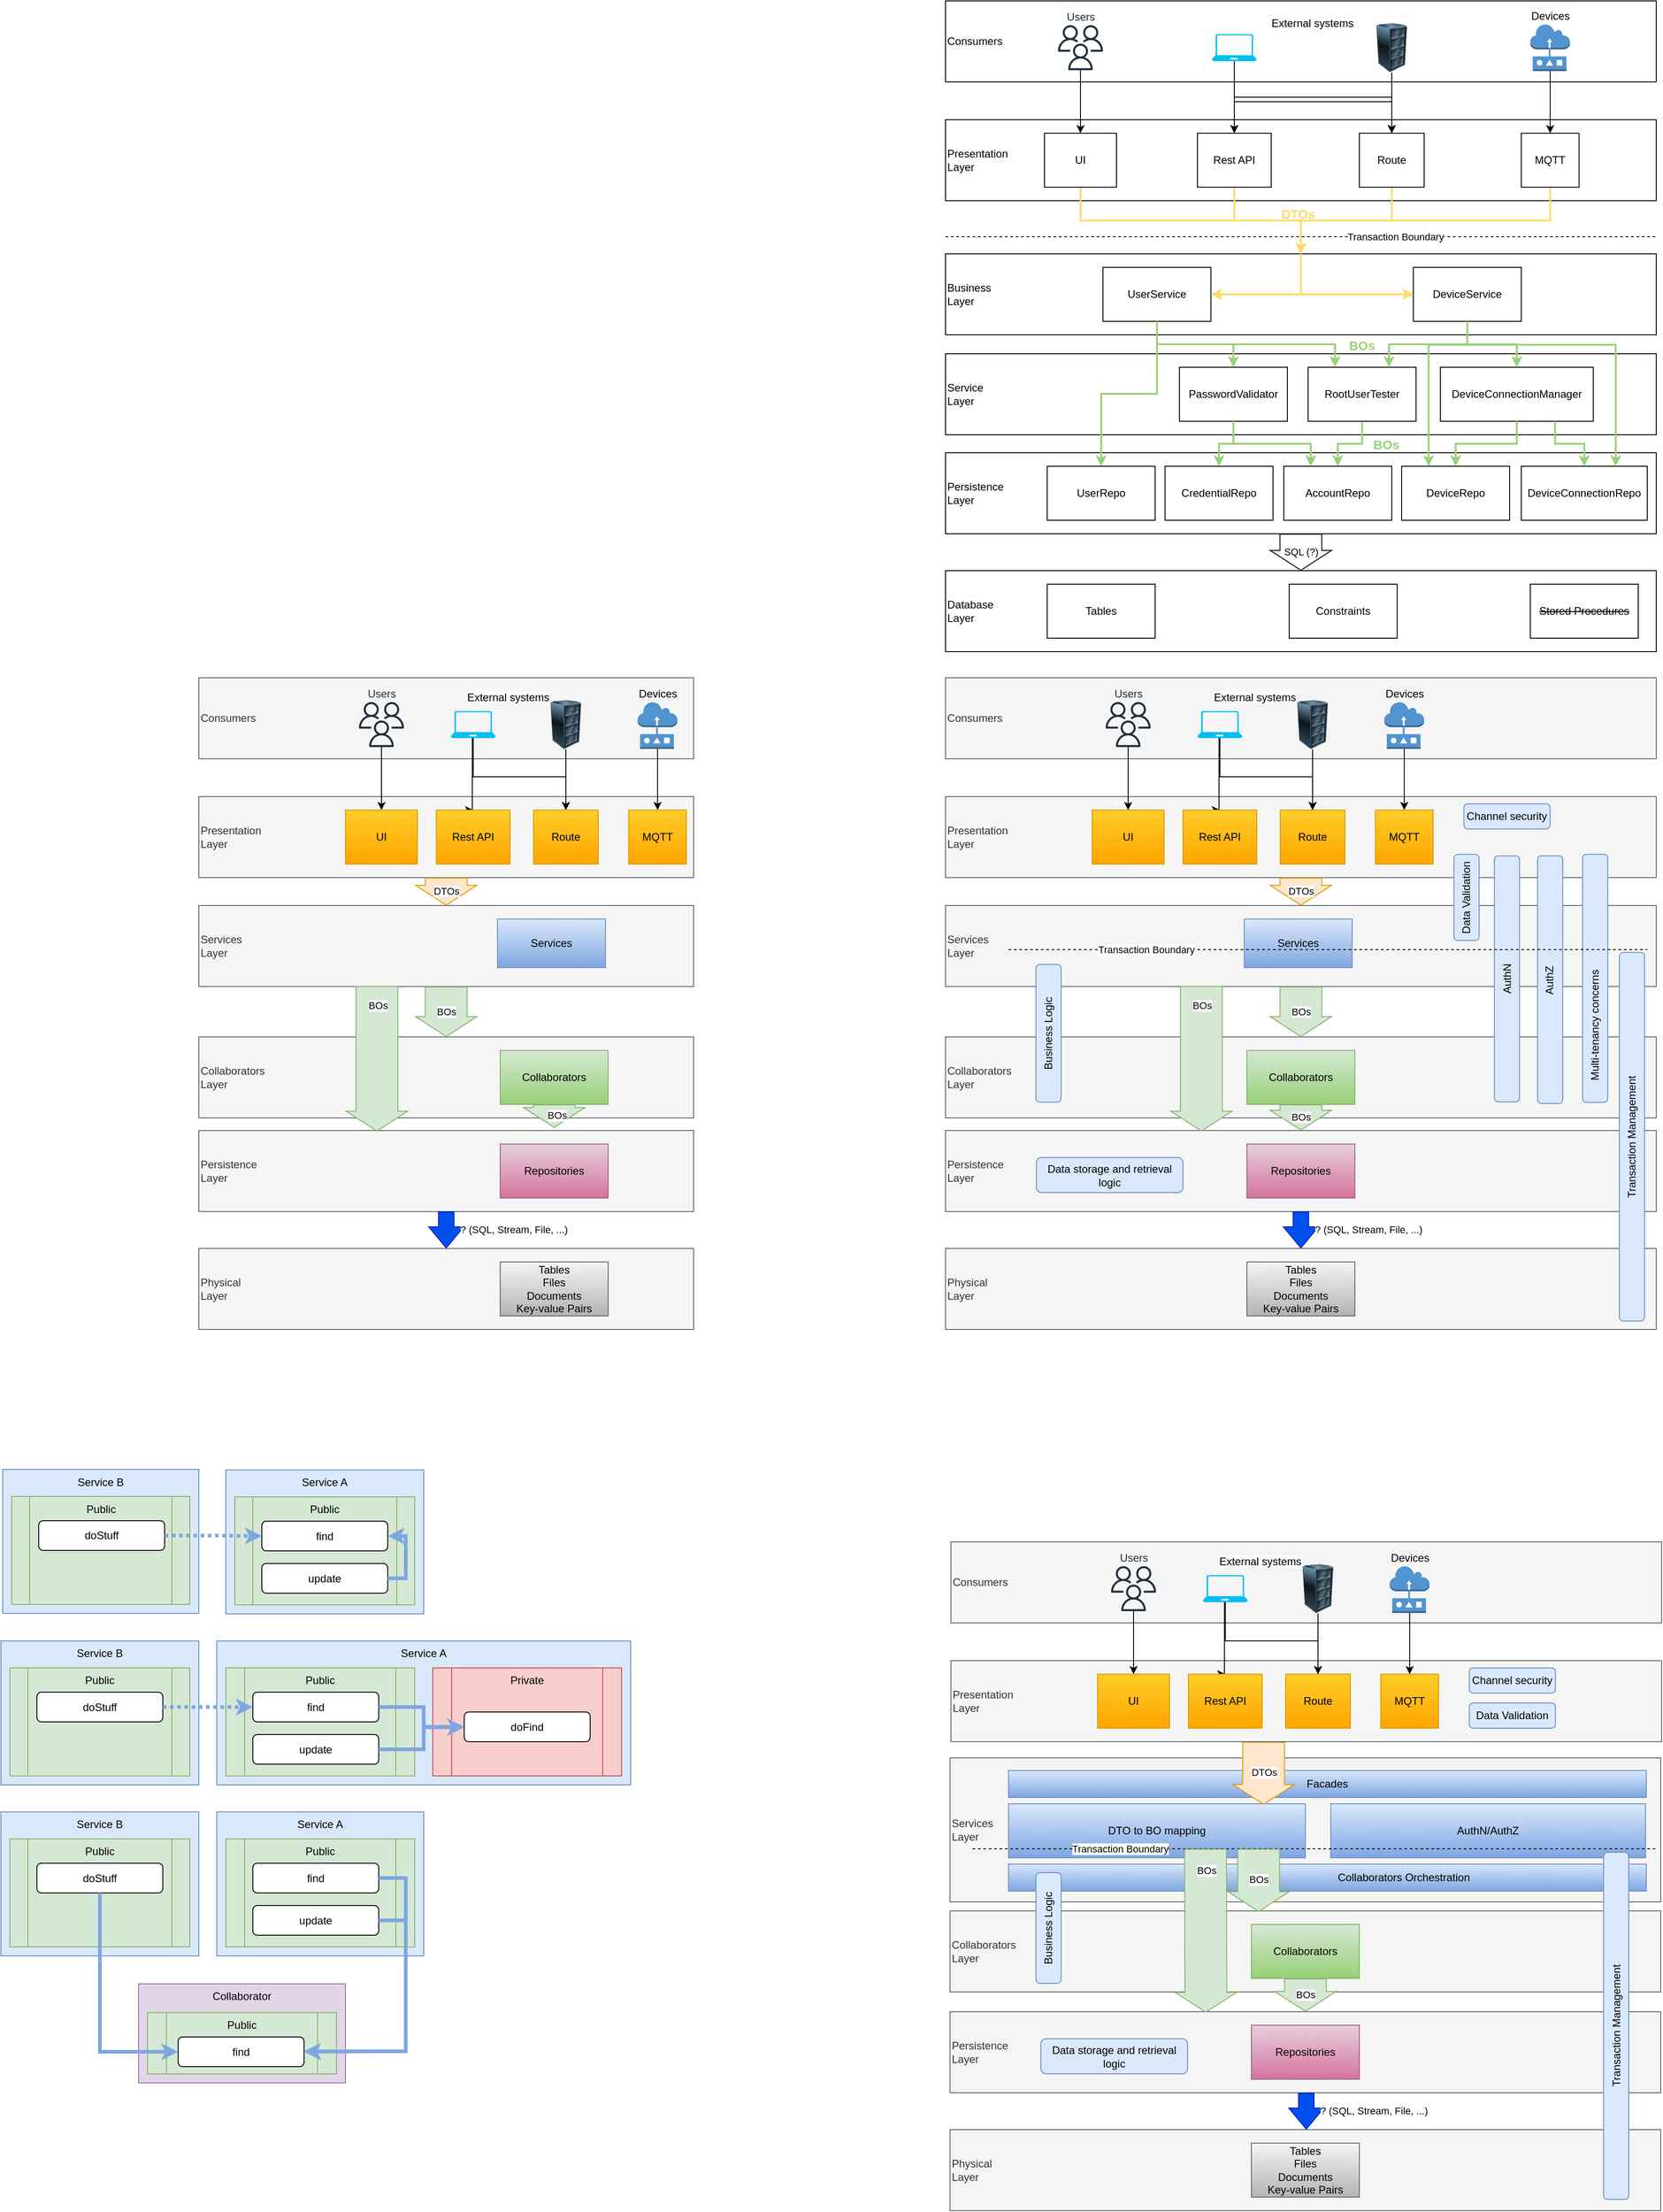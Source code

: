 <mxfile version="21.1.7" type="github">
  <diagram name="Page-1" id="aQyxzVbsQPXxTn7EvQkj">
    <mxGraphModel dx="2605" dy="990" grid="1" gridSize="10" guides="1" tooltips="1" connect="1" arrows="1" fold="1" page="1" pageScale="1" pageWidth="827" pageHeight="1169" math="0" shadow="0">
      <root>
        <mxCell id="0" />
        <mxCell id="1" parent="0" />
        <mxCell id="j1CahgC6rs7sGtYgRK9o-32" value="Persistence &lt;br&gt;Layer" style="rounded=0;whiteSpace=wrap;html=1;align=left;" parent="1" vertex="1">
          <mxGeometry x="10" y="520" width="790" height="90" as="geometry" />
        </mxCell>
        <mxCell id="j1CahgC6rs7sGtYgRK9o-30" value="Service &lt;br&gt;Layer" style="rounded=0;whiteSpace=wrap;html=1;align=left;" parent="1" vertex="1">
          <mxGeometry x="10" y="410" width="790" height="90" as="geometry" />
        </mxCell>
        <mxCell id="j1CahgC6rs7sGtYgRK9o-23" value="Business&lt;br&gt;Layer" style="rounded=0;whiteSpace=wrap;html=1;align=left;" parent="1" vertex="1">
          <mxGeometry x="10" y="299" width="790" height="90" as="geometry" />
        </mxCell>
        <mxCell id="j1CahgC6rs7sGtYgRK9o-8" value="Presentation &lt;br&gt;Layer" style="rounded=0;whiteSpace=wrap;html=1;align=left;" parent="1" vertex="1">
          <mxGeometry x="10" y="150" width="790" height="90" as="geometry" />
        </mxCell>
        <mxCell id="j1CahgC6rs7sGtYgRK9o-1" value="Consumers" style="rounded=0;whiteSpace=wrap;html=1;align=left;" parent="1" vertex="1">
          <mxGeometry x="10" y="18" width="790" height="90" as="geometry" />
        </mxCell>
        <mxCell id="j1CahgC6rs7sGtYgRK9o-13" value="" style="edgeStyle=orthogonalEdgeStyle;rounded=0;orthogonalLoop=1;jettySize=auto;html=1;" parent="1" source="j1CahgC6rs7sGtYgRK9o-2" target="j1CahgC6rs7sGtYgRK9o-9" edge="1">
          <mxGeometry relative="1" as="geometry" />
        </mxCell>
        <mxCell id="j1CahgC6rs7sGtYgRK9o-2" value="Users" style="sketch=0;outlineConnect=0;fontColor=#232F3E;gradientColor=none;fillColor=#232F3D;strokeColor=none;dashed=0;verticalLabelPosition=top;verticalAlign=bottom;align=center;html=1;fontSize=12;fontStyle=0;aspect=fixed;pointerEvents=1;shape=mxgraph.aws4.users;labelPosition=center;" parent="1" vertex="1">
          <mxGeometry x="135" y="45" width="50" height="50" as="geometry" />
        </mxCell>
        <mxCell id="j1CahgC6rs7sGtYgRK9o-14" value="" style="edgeStyle=orthogonalEdgeStyle;rounded=0;orthogonalLoop=1;jettySize=auto;html=1;" parent="1" source="j1CahgC6rs7sGtYgRK9o-3" target="j1CahgC6rs7sGtYgRK9o-10" edge="1">
          <mxGeometry relative="1" as="geometry" />
        </mxCell>
        <mxCell id="j1CahgC6rs7sGtYgRK9o-3" value="" style="verticalLabelPosition=bottom;html=1;verticalAlign=top;align=center;strokeColor=none;fillColor=#00BEF2;shape=mxgraph.azure.laptop;pointerEvents=1;movable=1;resizable=1;rotatable=1;deletable=1;editable=1;locked=0;connectable=1;" parent="1" vertex="1">
          <mxGeometry x="306" y="55" width="50" height="30" as="geometry" />
        </mxCell>
        <mxCell id="j1CahgC6rs7sGtYgRK9o-15" value="" style="edgeStyle=orthogonalEdgeStyle;rounded=0;orthogonalLoop=1;jettySize=auto;html=1;entryX=0.5;entryY=0;entryDx=0;entryDy=0;" parent="1" source="j1CahgC6rs7sGtYgRK9o-4" target="j1CahgC6rs7sGtYgRK9o-11" edge="1">
          <mxGeometry relative="1" as="geometry">
            <Array as="points">
              <mxPoint x="506" y="150" />
              <mxPoint x="506" y="150" />
            </Array>
          </mxGeometry>
        </mxCell>
        <mxCell id="j1CahgC6rs7sGtYgRK9o-18" value="" style="edgeStyle=orthogonalEdgeStyle;rounded=0;orthogonalLoop=1;jettySize=auto;html=1;" parent="1" source="j1CahgC6rs7sGtYgRK9o-4" target="j1CahgC6rs7sGtYgRK9o-11" edge="1">
          <mxGeometry relative="1" as="geometry" />
        </mxCell>
        <mxCell id="j1CahgC6rs7sGtYgRK9o-4" value="" style="image;html=1;image=img/lib/clip_art/computers/Server_Rack_128x128.png" parent="1" vertex="1">
          <mxGeometry x="478" y="42.5" width="56" height="55" as="geometry" />
        </mxCell>
        <mxCell id="j1CahgC6rs7sGtYgRK9o-5" value="Devices" style="outlineConnect=0;dashed=0;verticalLabelPosition=top;verticalAlign=bottom;align=center;html=1;shape=mxgraph.aws3.sensor;fillColor=#5294CF;gradientColor=none;labelPosition=center;" parent="1" vertex="1">
          <mxGeometry x="660" y="44" width="44.2" height="52" as="geometry" />
        </mxCell>
        <mxCell id="j1CahgC6rs7sGtYgRK9o-7" value="&lt;meta charset=&quot;utf-8&quot;&gt;&lt;span style=&quot;color: rgb(0, 0, 0); font-family: Helvetica; font-size: 12px; font-style: normal; font-variant-ligatures: normal; font-variant-caps: normal; font-weight: 400; letter-spacing: normal; orphans: 2; text-align: center; text-indent: 0px; text-transform: none; widows: 2; word-spacing: 0px; -webkit-text-stroke-width: 0px; background-color: rgb(251, 251, 251); text-decoration-thickness: initial; text-decoration-style: initial; text-decoration-color: initial; float: none; display: inline !important;&quot;&gt;External systems&lt;/span&gt;" style="text;html=1;strokeColor=none;fillColor=none;align=center;verticalAlign=middle;whiteSpace=wrap;rounded=0;" parent="1" vertex="1">
          <mxGeometry x="358" y="28" width="120" height="30" as="geometry" />
        </mxCell>
        <mxCell id="j1CahgC6rs7sGtYgRK9o-25" value="" style="edgeStyle=orthogonalEdgeStyle;rounded=0;orthogonalLoop=1;jettySize=auto;html=1;strokeColor=#FFD966;strokeWidth=2;" parent="1" source="j1CahgC6rs7sGtYgRK9o-9" target="j1CahgC6rs7sGtYgRK9o-23" edge="1">
          <mxGeometry relative="1" as="geometry" />
        </mxCell>
        <mxCell id="j1CahgC6rs7sGtYgRK9o-9" value="UI" style="rounded=0;whiteSpace=wrap;html=1;" parent="1" vertex="1">
          <mxGeometry x="120" y="165" width="80" height="60" as="geometry" />
        </mxCell>
        <mxCell id="j1CahgC6rs7sGtYgRK9o-26" value="" style="edgeStyle=orthogonalEdgeStyle;rounded=0;orthogonalLoop=1;jettySize=auto;html=1;entryX=0.5;entryY=0;entryDx=0;entryDy=0;strokeColor=#FFD966;strokeWidth=2;" parent="1" source="j1CahgC6rs7sGtYgRK9o-10" target="j1CahgC6rs7sGtYgRK9o-23" edge="1">
          <mxGeometry relative="1" as="geometry" />
        </mxCell>
        <mxCell id="j1CahgC6rs7sGtYgRK9o-10" value="Rest API" style="rounded=0;whiteSpace=wrap;html=1;" parent="1" vertex="1">
          <mxGeometry x="290" y="165" width="82" height="60" as="geometry" />
        </mxCell>
        <mxCell id="j1CahgC6rs7sGtYgRK9o-27" value="" style="edgeStyle=orthogonalEdgeStyle;rounded=0;orthogonalLoop=1;jettySize=auto;html=1;entryX=0.5;entryY=0;entryDx=0;entryDy=0;strokeColor=#FFD966;strokeWidth=2;" parent="1" source="j1CahgC6rs7sGtYgRK9o-11" target="j1CahgC6rs7sGtYgRK9o-23" edge="1">
          <mxGeometry relative="1" as="geometry" />
        </mxCell>
        <mxCell id="j1CahgC6rs7sGtYgRK9o-11" value="Route" style="rounded=0;whiteSpace=wrap;html=1;" parent="1" vertex="1">
          <mxGeometry x="470" y="165" width="72" height="60" as="geometry" />
        </mxCell>
        <mxCell id="j1CahgC6rs7sGtYgRK9o-28" value="" style="edgeStyle=orthogonalEdgeStyle;rounded=0;orthogonalLoop=1;jettySize=auto;html=1;strokeColor=#FFD966;strokeWidth=2;" parent="1" source="j1CahgC6rs7sGtYgRK9o-12" target="j1CahgC6rs7sGtYgRK9o-23" edge="1">
          <mxGeometry relative="1" as="geometry" />
        </mxCell>
        <mxCell id="j1CahgC6rs7sGtYgRK9o-12" value="MQTT" style="rounded=0;whiteSpace=wrap;html=1;" parent="1" vertex="1">
          <mxGeometry x="650" y="165" width="64.2" height="60" as="geometry" />
        </mxCell>
        <mxCell id="j1CahgC6rs7sGtYgRK9o-17" value="" style="edgeStyle=orthogonalEdgeStyle;rounded=0;orthogonalLoop=1;jettySize=auto;html=1;entryX=0.5;entryY=0;entryDx=0;entryDy=0;exitX=0.5;exitY=1;exitDx=0;exitDy=0;" parent="1" source="j1CahgC6rs7sGtYgRK9o-4" target="j1CahgC6rs7sGtYgRK9o-10" edge="1">
          <mxGeometry relative="1" as="geometry">
            <mxPoint x="516" y="95" as="sourcePoint" />
            <mxPoint x="500" y="175" as="targetPoint" />
            <Array as="points">
              <mxPoint x="506" y="130" />
              <mxPoint x="331" y="130" />
            </Array>
          </mxGeometry>
        </mxCell>
        <mxCell id="j1CahgC6rs7sGtYgRK9o-19" value="" style="edgeStyle=orthogonalEdgeStyle;rounded=0;orthogonalLoop=1;jettySize=auto;html=1;exitX=0.5;exitY=1;exitDx=0;exitDy=0;exitPerimeter=0;entryX=0.5;entryY=0;entryDx=0;entryDy=0;" parent="1" source="j1CahgC6rs7sGtYgRK9o-3" target="j1CahgC6rs7sGtYgRK9o-11" edge="1">
          <mxGeometry relative="1" as="geometry">
            <mxPoint x="341" y="82" as="sourcePoint" />
            <mxPoint x="341" y="175" as="targetPoint" />
          </mxGeometry>
        </mxCell>
        <mxCell id="j1CahgC6rs7sGtYgRK9o-20" value="" style="edgeStyle=orthogonalEdgeStyle;rounded=0;orthogonalLoop=1;jettySize=auto;html=1;exitX=0.5;exitY=1;exitDx=0;exitDy=0;exitPerimeter=0;entryX=0.5;entryY=0;entryDx=0;entryDy=0;" parent="1" source="j1CahgC6rs7sGtYgRK9o-5" target="j1CahgC6rs7sGtYgRK9o-12" edge="1">
          <mxGeometry relative="1" as="geometry">
            <mxPoint x="341" y="82" as="sourcePoint" />
            <mxPoint x="516" y="175" as="targetPoint" />
          </mxGeometry>
        </mxCell>
        <mxCell id="j1CahgC6rs7sGtYgRK9o-21" value="Transaction Boundary" style="endArrow=none;dashed=1;html=1;rounded=0;" parent="1" edge="1">
          <mxGeometry x="0.266" width="50" height="50" relative="1" as="geometry">
            <mxPoint x="10" y="280" as="sourcePoint" />
            <mxPoint x="800" y="280" as="targetPoint" />
            <mxPoint as="offset" />
          </mxGeometry>
        </mxCell>
        <mxCell id="j1CahgC6rs7sGtYgRK9o-41" value="" style="edgeStyle=orthogonalEdgeStyle;rounded=0;orthogonalLoop=1;jettySize=auto;html=1;entryX=0.5;entryY=0;entryDx=0;entryDy=0;strokeColor=#97D077;strokeWidth=2;" parent="1" source="j1CahgC6rs7sGtYgRK9o-24" target="j1CahgC6rs7sGtYgRK9o-38" edge="1">
          <mxGeometry relative="1" as="geometry" />
        </mxCell>
        <mxCell id="j1CahgC6rs7sGtYgRK9o-24" value="UserService" style="rounded=0;whiteSpace=wrap;html=1;" parent="1" vertex="1">
          <mxGeometry x="185" y="314" width="120" height="60" as="geometry" />
        </mxCell>
        <mxCell id="j1CahgC6rs7sGtYgRK9o-31" value="PasswordValidator" style="rounded=0;whiteSpace=wrap;html=1;" parent="1" vertex="1">
          <mxGeometry x="270" y="425" width="120" height="60" as="geometry" />
        </mxCell>
        <mxCell id="j1CahgC6rs7sGtYgRK9o-33" value="CredentialRepo" style="rounded=0;whiteSpace=wrap;html=1;" parent="1" vertex="1">
          <mxGeometry x="254" y="535" width="120" height="60" as="geometry" />
        </mxCell>
        <mxCell id="j1CahgC6rs7sGtYgRK9o-34" value="DeviceService" style="rounded=0;whiteSpace=wrap;html=1;" parent="1" vertex="1">
          <mxGeometry x="530" y="314" width="120" height="60" as="geometry" />
        </mxCell>
        <mxCell id="j1CahgC6rs7sGtYgRK9o-48" value="" style="edgeStyle=orthogonalEdgeStyle;rounded=0;orthogonalLoop=1;jettySize=auto;html=1;strokeColor=#97D077;strokeWidth=2;" parent="1" source="j1CahgC6rs7sGtYgRK9o-35" target="j1CahgC6rs7sGtYgRK9o-37" edge="1">
          <mxGeometry relative="1" as="geometry" />
        </mxCell>
        <mxCell id="j1CahgC6rs7sGtYgRK9o-35" value="RootUserTester" style="rounded=0;whiteSpace=wrap;html=1;" parent="1" vertex="1">
          <mxGeometry x="413" y="425" width="120" height="60" as="geometry" />
        </mxCell>
        <mxCell id="j1CahgC6rs7sGtYgRK9o-36" value="DeviceConnectionManager" style="rounded=0;whiteSpace=wrap;html=1;" parent="1" vertex="1">
          <mxGeometry x="560" y="425" width="170" height="60" as="geometry" />
        </mxCell>
        <mxCell id="j1CahgC6rs7sGtYgRK9o-37" value="AccountRepo" style="rounded=0;whiteSpace=wrap;html=1;" parent="1" vertex="1">
          <mxGeometry x="386" y="535" width="120" height="60" as="geometry" />
        </mxCell>
        <mxCell id="j1CahgC6rs7sGtYgRK9o-38" value="UserRepo" style="rounded=0;whiteSpace=wrap;html=1;" parent="1" vertex="1">
          <mxGeometry x="123" y="535" width="120" height="60" as="geometry" />
        </mxCell>
        <mxCell id="j1CahgC6rs7sGtYgRK9o-39" value="DeviceRepo" style="rounded=0;whiteSpace=wrap;html=1;" parent="1" vertex="1">
          <mxGeometry x="517" y="535" width="120" height="60" as="geometry" />
        </mxCell>
        <mxCell id="j1CahgC6rs7sGtYgRK9o-40" value="DeviceConnectionRepo" style="rounded=0;whiteSpace=wrap;html=1;" parent="1" vertex="1">
          <mxGeometry x="650" y="535" width="140" height="60" as="geometry" />
        </mxCell>
        <mxCell id="j1CahgC6rs7sGtYgRK9o-42" value="" style="edgeStyle=orthogonalEdgeStyle;rounded=0;orthogonalLoop=1;jettySize=auto;html=1;entryX=0.5;entryY=0;entryDx=0;entryDy=0;exitX=0.5;exitY=1;exitDx=0;exitDy=0;strokeColor=#97D077;strokeWidth=2;" parent="1" source="j1CahgC6rs7sGtYgRK9o-24" target="j1CahgC6rs7sGtYgRK9o-31" edge="1">
          <mxGeometry relative="1" as="geometry">
            <mxPoint x="255" y="384" as="sourcePoint" />
            <mxPoint x="193" y="545" as="targetPoint" />
          </mxGeometry>
        </mxCell>
        <mxCell id="j1CahgC6rs7sGtYgRK9o-43" value="" style="edgeStyle=orthogonalEdgeStyle;rounded=0;orthogonalLoop=1;jettySize=auto;html=1;entryX=0.25;entryY=0;entryDx=0;entryDy=0;exitX=0.5;exitY=1;exitDx=0;exitDy=0;strokeColor=#97D077;strokeWidth=2;" parent="1" source="j1CahgC6rs7sGtYgRK9o-31" target="j1CahgC6rs7sGtYgRK9o-37" edge="1">
          <mxGeometry relative="1" as="geometry">
            <mxPoint x="255" y="384" as="sourcePoint" />
            <mxPoint x="340" y="435" as="targetPoint" />
          </mxGeometry>
        </mxCell>
        <mxCell id="j1CahgC6rs7sGtYgRK9o-44" value="" style="edgeStyle=orthogonalEdgeStyle;rounded=0;orthogonalLoop=1;jettySize=auto;html=1;entryX=0.25;entryY=0;entryDx=0;entryDy=0;exitX=0.5;exitY=1;exitDx=0;exitDy=0;strokeColor=#97D077;strokeWidth=2;" parent="1" source="j1CahgC6rs7sGtYgRK9o-24" target="j1CahgC6rs7sGtYgRK9o-35" edge="1">
          <mxGeometry relative="1" as="geometry">
            <mxPoint x="340" y="495" as="sourcePoint" />
            <mxPoint x="324" y="545" as="targetPoint" />
          </mxGeometry>
        </mxCell>
        <mxCell id="j1CahgC6rs7sGtYgRK9o-45" value="" style="edgeStyle=orthogonalEdgeStyle;rounded=0;orthogonalLoop=1;jettySize=auto;html=1;entryX=0.75;entryY=0;entryDx=0;entryDy=0;exitX=0.5;exitY=1;exitDx=0;exitDy=0;strokeColor=#97D077;strokeWidth=2;" parent="1" source="j1CahgC6rs7sGtYgRK9o-34" target="j1CahgC6rs7sGtYgRK9o-35" edge="1">
          <mxGeometry relative="1" as="geometry">
            <mxPoint x="255" y="384" as="sourcePoint" />
            <mxPoint x="483" y="435" as="targetPoint" />
          </mxGeometry>
        </mxCell>
        <mxCell id="j1CahgC6rs7sGtYgRK9o-46" value="" style="edgeStyle=orthogonalEdgeStyle;rounded=0;orthogonalLoop=1;jettySize=auto;html=1;entryX=0.5;entryY=0;entryDx=0;entryDy=0;exitX=0.5;exitY=1;exitDx=0;exitDy=0;strokeColor=#97D077;strokeWidth=2;" parent="1" source="j1CahgC6rs7sGtYgRK9o-34" target="j1CahgC6rs7sGtYgRK9o-36" edge="1">
          <mxGeometry relative="1" as="geometry">
            <mxPoint x="600" y="384" as="sourcePoint" />
            <mxPoint x="483" y="435" as="targetPoint" />
          </mxGeometry>
        </mxCell>
        <mxCell id="j1CahgC6rs7sGtYgRK9o-47" value="" style="edgeStyle=orthogonalEdgeStyle;rounded=0;orthogonalLoop=1;jettySize=auto;html=1;entryX=0.25;entryY=0;entryDx=0;entryDy=0;exitX=0.5;exitY=1;exitDx=0;exitDy=0;strokeColor=#97D077;strokeWidth=2;" parent="1" source="j1CahgC6rs7sGtYgRK9o-34" target="j1CahgC6rs7sGtYgRK9o-39" edge="1">
          <mxGeometry relative="1" as="geometry">
            <mxPoint x="600" y="384" as="sourcePoint" />
            <mxPoint x="655" y="435" as="targetPoint" />
            <Array as="points">
              <mxPoint x="590" y="400" />
              <mxPoint x="547" y="400" />
            </Array>
          </mxGeometry>
        </mxCell>
        <mxCell id="j1CahgC6rs7sGtYgRK9o-49" value="" style="edgeStyle=orthogonalEdgeStyle;rounded=0;orthogonalLoop=1;jettySize=auto;html=1;entryX=0.5;entryY=0;entryDx=0;entryDy=0;exitX=0.5;exitY=1;exitDx=0;exitDy=0;strokeColor=#97D077;strokeWidth=2;" parent="1" source="j1CahgC6rs7sGtYgRK9o-31" target="j1CahgC6rs7sGtYgRK9o-33" edge="1">
          <mxGeometry relative="1" as="geometry">
            <mxPoint x="340" y="495" as="sourcePoint" />
            <mxPoint x="426" y="545" as="targetPoint" />
          </mxGeometry>
        </mxCell>
        <mxCell id="j1CahgC6rs7sGtYgRK9o-50" value="" style="edgeStyle=orthogonalEdgeStyle;rounded=0;orthogonalLoop=1;jettySize=auto;html=1;entryX=0.5;entryY=0;entryDx=0;entryDy=0;exitX=0.5;exitY=1;exitDx=0;exitDy=0;fontStyle=1;strokeColor=#97D077;strokeWidth=2;" parent="1" source="j1CahgC6rs7sGtYgRK9o-36" target="j1CahgC6rs7sGtYgRK9o-39" edge="1">
          <mxGeometry relative="1" as="geometry">
            <mxPoint x="350" y="505" as="sourcePoint" />
            <mxPoint x="436" y="555" as="targetPoint" />
          </mxGeometry>
        </mxCell>
        <mxCell id="j1CahgC6rs7sGtYgRK9o-51" value="" style="edgeStyle=orthogonalEdgeStyle;rounded=0;orthogonalLoop=1;jettySize=auto;html=1;entryX=0.5;entryY=0;entryDx=0;entryDy=0;exitX=0.75;exitY=1;exitDx=0;exitDy=0;fontStyle=1;strokeColor=#97D077;strokeWidth=2;" parent="1" source="j1CahgC6rs7sGtYgRK9o-36" target="j1CahgC6rs7sGtYgRK9o-40" edge="1">
          <mxGeometry relative="1" as="geometry">
            <mxPoint x="655" y="495" as="sourcePoint" />
            <mxPoint x="587" y="545" as="targetPoint" />
          </mxGeometry>
        </mxCell>
        <mxCell id="j1CahgC6rs7sGtYgRK9o-52" value="" style="edgeStyle=orthogonalEdgeStyle;rounded=0;orthogonalLoop=1;jettySize=auto;html=1;entryX=0.75;entryY=0;entryDx=0;entryDy=0;exitX=0.5;exitY=1;exitDx=0;exitDy=0;fontStyle=1;strokeColor=#97D077;strokeWidth=2;" parent="1" source="j1CahgC6rs7sGtYgRK9o-34" target="j1CahgC6rs7sGtYgRK9o-40" edge="1">
          <mxGeometry relative="1" as="geometry">
            <mxPoint x="698" y="495" as="sourcePoint" />
            <mxPoint x="730" y="545" as="targetPoint" />
            <Array as="points">
              <mxPoint x="590" y="400" />
              <mxPoint x="755" y="400" />
            </Array>
          </mxGeometry>
        </mxCell>
        <mxCell id="j1CahgC6rs7sGtYgRK9o-56" style="edgeStyle=orthogonalEdgeStyle;rounded=0;orthogonalLoop=1;jettySize=auto;html=1;exitX=0.5;exitY=0;exitDx=0;exitDy=0;entryX=1;entryY=0.5;entryDx=0;entryDy=0;strokeColor=#FFD966;strokeWidth=2;" parent="1" source="j1CahgC6rs7sGtYgRK9o-23" target="j1CahgC6rs7sGtYgRK9o-24" edge="1">
          <mxGeometry relative="1" as="geometry">
            <Array as="points">
              <mxPoint x="405" y="344" />
            </Array>
          </mxGeometry>
        </mxCell>
        <mxCell id="j1CahgC6rs7sGtYgRK9o-57" style="edgeStyle=orthogonalEdgeStyle;rounded=0;orthogonalLoop=1;jettySize=auto;html=1;exitX=0.5;exitY=0;exitDx=0;exitDy=0;entryX=0;entryY=0.5;entryDx=0;entryDy=0;strokeColor=#FFD966;strokeWidth=2;" parent="1" source="j1CahgC6rs7sGtYgRK9o-23" target="j1CahgC6rs7sGtYgRK9o-34" edge="1">
          <mxGeometry relative="1" as="geometry">
            <mxPoint x="415" y="309" as="sourcePoint" />
            <mxPoint x="315" y="354" as="targetPoint" />
            <Array as="points">
              <mxPoint x="405" y="344" />
            </Array>
          </mxGeometry>
        </mxCell>
        <mxCell id="j1CahgC6rs7sGtYgRK9o-58" value="Database&lt;br&gt;Layer" style="rounded=0;whiteSpace=wrap;html=1;align=left;" parent="1" vertex="1">
          <mxGeometry x="10" y="651" width="790" height="90" as="geometry" />
        </mxCell>
        <mxCell id="j1CahgC6rs7sGtYgRK9o-59" value="Constraints" style="rounded=0;whiteSpace=wrap;html=1;" parent="1" vertex="1">
          <mxGeometry x="392" y="666" width="120" height="60" as="geometry" />
        </mxCell>
        <mxCell id="j1CahgC6rs7sGtYgRK9o-60" value="&lt;strike&gt;Stored Procedures&lt;/strike&gt;" style="rounded=0;whiteSpace=wrap;html=1;" parent="1" vertex="1">
          <mxGeometry x="660" y="666" width="120" height="60" as="geometry" />
        </mxCell>
        <mxCell id="j1CahgC6rs7sGtYgRK9o-61" value="Tables" style="rounded=0;whiteSpace=wrap;html=1;" parent="1" vertex="1">
          <mxGeometry x="123" y="666" width="120" height="60" as="geometry" />
        </mxCell>
        <mxCell id="j1CahgC6rs7sGtYgRK9o-64" value="SQL (?)" style="shape=flexArrow;endArrow=classic;html=1;rounded=0;exitX=0.5;exitY=1;exitDx=0;exitDy=0;entryX=0.5;entryY=0;entryDx=0;entryDy=0;width=46.512;endSize=7.016;endWidth=20.811;" parent="1" source="j1CahgC6rs7sGtYgRK9o-32" target="j1CahgC6rs7sGtYgRK9o-58" edge="1">
          <mxGeometry x="-0.024" width="50" height="50" relative="1" as="geometry">
            <mxPoint x="340" y="770" as="sourcePoint" />
            <mxPoint x="390" y="720" as="targetPoint" />
            <mxPoint as="offset" />
          </mxGeometry>
        </mxCell>
        <mxCell id="j1CahgC6rs7sGtYgRK9o-66" value="&lt;font color=&quot;#ffd966&quot; style=&quot;font-size: 14px;&quot;&gt;DTOs&lt;/font&gt;" style="text;html=1;strokeColor=none;fillColor=none;align=center;verticalAlign=middle;whiteSpace=wrap;rounded=0;fontStyle=1;fontSize=14;" parent="1" vertex="1">
          <mxGeometry x="372" y="240" width="60" height="30" as="geometry" />
        </mxCell>
        <mxCell id="j1CahgC6rs7sGtYgRK9o-67" value="&lt;font color=&quot;#97d077&quot; style=&quot;font-size: 14px;&quot;&gt;BOs&lt;/font&gt;" style="text;html=1;strokeColor=none;fillColor=none;align=center;verticalAlign=middle;whiteSpace=wrap;rounded=0;fontStyle=1;fontSize=14;" parent="1" vertex="1">
          <mxGeometry x="443" y="386" width="60" height="30" as="geometry" />
        </mxCell>
        <mxCell id="j1CahgC6rs7sGtYgRK9o-68" value="&lt;font color=&quot;#97d077&quot; style=&quot;font-size: 14px;&quot;&gt;BOs&lt;/font&gt;" style="text;html=1;strokeColor=none;fillColor=none;align=center;verticalAlign=middle;whiteSpace=wrap;rounded=0;fontStyle=1;fontSize=14;" parent="1" vertex="1">
          <mxGeometry x="470" y="496" width="60" height="30" as="geometry" />
        </mxCell>
        <mxCell id="j1CahgC6rs7sGtYgRK9o-69" value="Persistence &lt;br&gt;Layer" style="rounded=0;whiteSpace=wrap;html=1;align=left;fillColor=#f5f5f5;fontColor=#333333;strokeColor=#666666;" parent="1" vertex="1">
          <mxGeometry x="10" y="1273" width="790" height="90" as="geometry" />
        </mxCell>
        <mxCell id="j1CahgC6rs7sGtYgRK9o-70" value="Collaborators&lt;br&gt;Layer" style="rounded=0;whiteSpace=wrap;html=1;align=left;fillColor=#f5f5f5;fontColor=#333333;strokeColor=#666666;" parent="1" vertex="1">
          <mxGeometry x="10" y="1169" width="790" height="90" as="geometry" />
        </mxCell>
        <mxCell id="j1CahgC6rs7sGtYgRK9o-71" value="Services&lt;br&gt;Layer" style="rounded=0;whiteSpace=wrap;html=1;align=left;fillColor=#f5f5f5;fontColor=#333333;strokeColor=#666666;" parent="1" vertex="1">
          <mxGeometry x="10" y="1023" width="790" height="90" as="geometry" />
        </mxCell>
        <mxCell id="j1CahgC6rs7sGtYgRK9o-72" value="Presentation &lt;br&gt;Layer" style="rounded=0;whiteSpace=wrap;html=1;align=left;fillColor=#f5f5f5;fontColor=#333333;strokeColor=#666666;" parent="1" vertex="1">
          <mxGeometry x="10" y="902" width="790" height="90" as="geometry" />
        </mxCell>
        <mxCell id="j1CahgC6rs7sGtYgRK9o-73" value="Consumers" style="rounded=0;whiteSpace=wrap;html=1;align=left;fillColor=#f5f5f5;fontColor=#333333;strokeColor=#666666;" parent="1" vertex="1">
          <mxGeometry x="10" y="770" width="790" height="90" as="geometry" />
        </mxCell>
        <mxCell id="j1CahgC6rs7sGtYgRK9o-74" value="" style="edgeStyle=orthogonalEdgeStyle;rounded=0;orthogonalLoop=1;jettySize=auto;html=1;" parent="1" source="j1CahgC6rs7sGtYgRK9o-75" target="j1CahgC6rs7sGtYgRK9o-84" edge="1">
          <mxGeometry relative="1" as="geometry" />
        </mxCell>
        <mxCell id="j1CahgC6rs7sGtYgRK9o-75" value="Users" style="sketch=0;outlineConnect=0;fontColor=#232F3E;gradientColor=none;fillColor=#232F3D;strokeColor=none;dashed=0;verticalLabelPosition=top;verticalAlign=bottom;align=center;html=1;fontSize=12;fontStyle=0;aspect=fixed;pointerEvents=1;shape=mxgraph.aws4.users;labelPosition=center;" parent="1" vertex="1">
          <mxGeometry x="188" y="797" width="50" height="50" as="geometry" />
        </mxCell>
        <mxCell id="j1CahgC6rs7sGtYgRK9o-76" value="" style="edgeStyle=orthogonalEdgeStyle;rounded=0;orthogonalLoop=1;jettySize=auto;html=1;entryX=0.5;entryY=0;entryDx=0;entryDy=0;exitX=0.5;exitY=1;exitDx=0;exitDy=0;exitPerimeter=0;" parent="1" source="j1CahgC6rs7sGtYgRK9o-77" target="j1CahgC6rs7sGtYgRK9o-86" edge="1">
          <mxGeometry relative="1" as="geometry">
            <Array as="points">
              <mxPoint x="314" y="837" />
              <mxPoint x="314" y="917" />
            </Array>
          </mxGeometry>
        </mxCell>
        <mxCell id="j1CahgC6rs7sGtYgRK9o-77" value="" style="verticalLabelPosition=bottom;html=1;verticalAlign=top;align=center;strokeColor=none;fillColor=#00BEF2;shape=mxgraph.azure.laptop;pointerEvents=1;movable=1;resizable=1;rotatable=1;deletable=1;editable=1;locked=0;connectable=1;" parent="1" vertex="1">
          <mxGeometry x="290" y="807" width="50" height="30" as="geometry" />
        </mxCell>
        <mxCell id="j1CahgC6rs7sGtYgRK9o-79" value="" style="edgeStyle=orthogonalEdgeStyle;rounded=0;orthogonalLoop=1;jettySize=auto;html=1;entryX=0.5;entryY=0;entryDx=0;entryDy=0;" parent="1" source="j1CahgC6rs7sGtYgRK9o-80" target="j1CahgC6rs7sGtYgRK9o-88" edge="1">
          <mxGeometry relative="1" as="geometry">
            <Array as="points">
              <mxPoint x="418" y="880" />
              <mxPoint x="418" y="880" />
            </Array>
          </mxGeometry>
        </mxCell>
        <mxCell id="j1CahgC6rs7sGtYgRK9o-80" value="" style="image;html=1;image=img/lib/clip_art/computers/Server_Rack_128x128.png" parent="1" vertex="1">
          <mxGeometry x="390" y="794.5" width="56" height="55" as="geometry" />
        </mxCell>
        <mxCell id="j1CahgC6rs7sGtYgRK9o-81" value="Devices" style="outlineConnect=0;dashed=0;verticalLabelPosition=top;verticalAlign=bottom;align=center;html=1;shape=mxgraph.aws3.sensor;fillColor=#5294CF;gradientColor=none;labelPosition=center;" parent="1" vertex="1">
          <mxGeometry x="497.8" y="797" width="44.2" height="52" as="geometry" />
        </mxCell>
        <mxCell id="j1CahgC6rs7sGtYgRK9o-82" value="&lt;meta charset=&quot;utf-8&quot;&gt;&lt;span style=&quot;color: rgb(0, 0, 0); font-family: Helvetica; font-size: 12px; font-style: normal; font-variant-ligatures: normal; font-variant-caps: normal; font-weight: 400; letter-spacing: normal; orphans: 2; text-align: center; text-indent: 0px; text-transform: none; widows: 2; word-spacing: 0px; -webkit-text-stroke-width: 0px; background-color: rgb(251, 251, 251); text-decoration-thickness: initial; text-decoration-style: initial; text-decoration-color: initial; float: none; display: inline !important;&quot;&gt;External systems&lt;/span&gt;" style="text;html=1;strokeColor=none;fillColor=none;align=center;verticalAlign=middle;whiteSpace=wrap;rounded=0;" parent="1" vertex="1">
          <mxGeometry x="294" y="777" width="120" height="30" as="geometry" />
        </mxCell>
        <mxCell id="j1CahgC6rs7sGtYgRK9o-84" value="UI" style="rounded=0;whiteSpace=wrap;html=1;fillColor=#ffcd28;strokeColor=#d79b00;gradientColor=#ffa500;" parent="1" vertex="1">
          <mxGeometry x="173" y="917" width="80" height="60" as="geometry" />
        </mxCell>
        <mxCell id="j1CahgC6rs7sGtYgRK9o-86" value="Rest API" style="rounded=0;whiteSpace=wrap;html=1;fillColor=#ffcd28;strokeColor=#d79b00;gradientColor=#ffa500;" parent="1" vertex="1">
          <mxGeometry x="274" y="917" width="82" height="60" as="geometry" />
        </mxCell>
        <mxCell id="j1CahgC6rs7sGtYgRK9o-88" value="Route" style="rounded=0;whiteSpace=wrap;html=1;fillColor=#ffcd28;strokeColor=#d79b00;gradientColor=#ffa500;" parent="1" vertex="1">
          <mxGeometry x="382" y="917" width="72" height="60" as="geometry" />
        </mxCell>
        <mxCell id="j1CahgC6rs7sGtYgRK9o-90" value="MQTT" style="rounded=0;whiteSpace=wrap;html=1;fillColor=#ffcd28;strokeColor=#d79b00;gradientColor=#ffa500;" parent="1" vertex="1">
          <mxGeometry x="487.8" y="917" width="64.2" height="60" as="geometry" />
        </mxCell>
        <mxCell id="j1CahgC6rs7sGtYgRK9o-92" value="" style="edgeStyle=orthogonalEdgeStyle;rounded=0;orthogonalLoop=1;jettySize=auto;html=1;entryX=0.5;entryY=0;entryDx=0;entryDy=0;exitX=0.5;exitY=1;exitDx=0;exitDy=0;exitPerimeter=0;" parent="1" source="j1CahgC6rs7sGtYgRK9o-77" target="j1CahgC6rs7sGtYgRK9o-88" edge="1">
          <mxGeometry relative="1" as="geometry">
            <mxPoint x="341" y="834" as="sourcePoint" />
            <mxPoint x="341" y="927" as="targetPoint" />
            <Array as="points">
              <mxPoint x="315" y="880" />
              <mxPoint x="418" y="880" />
            </Array>
          </mxGeometry>
        </mxCell>
        <mxCell id="j1CahgC6rs7sGtYgRK9o-93" value="" style="edgeStyle=orthogonalEdgeStyle;rounded=0;orthogonalLoop=1;jettySize=auto;html=1;exitX=0.5;exitY=1;exitDx=0;exitDy=0;exitPerimeter=0;entryX=0.5;entryY=0;entryDx=0;entryDy=0;" parent="1" source="j1CahgC6rs7sGtYgRK9o-81" target="j1CahgC6rs7sGtYgRK9o-90" edge="1">
          <mxGeometry relative="1" as="geometry">
            <mxPoint x="240" y="834" as="sourcePoint" />
            <mxPoint x="415" y="927" as="targetPoint" />
          </mxGeometry>
        </mxCell>
        <mxCell id="j1CahgC6rs7sGtYgRK9o-96" value="Services" style="rounded=0;whiteSpace=wrap;html=1;fillColor=#dae8fc;gradientColor=#7ea6e0;strokeColor=#6c8ebf;" parent="1" vertex="1">
          <mxGeometry x="342" y="1038" width="120" height="54" as="geometry" />
        </mxCell>
        <mxCell id="j1CahgC6rs7sGtYgRK9o-104" value="Repositories" style="rounded=0;whiteSpace=wrap;html=1;fillColor=#e6d0de;gradientColor=#d5739d;strokeColor=#996185;" parent="1" vertex="1">
          <mxGeometry x="345" y="1288" width="120" height="60" as="geometry" />
        </mxCell>
        <mxCell id="j1CahgC6rs7sGtYgRK9o-119" value="Physical&lt;br&gt;Layer" style="rounded=0;whiteSpace=wrap;html=1;align=left;fillColor=#f5f5f5;fontColor=#333333;strokeColor=#666666;" parent="1" vertex="1">
          <mxGeometry x="10" y="1404" width="790" height="90" as="geometry" />
        </mxCell>
        <mxCell id="j1CahgC6rs7sGtYgRK9o-123" value="? (SQL, Stream, File, ...)" style="shape=flexArrow;endArrow=classic;html=1;rounded=0;exitX=0.5;exitY=1;exitDx=0;exitDy=0;entryX=0.5;entryY=0;entryDx=0;entryDy=0;width=17.273;endSize=7.518;endWidth=20.811;fillColor=#0050ef;strokeColor=#001DBC;" parent="1" source="j1CahgC6rs7sGtYgRK9o-69" target="j1CahgC6rs7sGtYgRK9o-119" edge="1">
          <mxGeometry x="-0.024" y="75" width="50" height="50" relative="1" as="geometry">
            <mxPoint x="340" y="1523" as="sourcePoint" />
            <mxPoint x="390" y="1473" as="targetPoint" />
            <mxPoint as="offset" />
          </mxGeometry>
        </mxCell>
        <mxCell id="j1CahgC6rs7sGtYgRK9o-127" value="DTOs" style="shape=flexArrow;endArrow=classic;html=1;rounded=0;exitX=0.5;exitY=1;exitDx=0;exitDy=0;width=46.512;endSize=7.016;endWidth=20.811;fillColor=#ffe6cc;strokeColor=#d79b00;" parent="1" source="j1CahgC6rs7sGtYgRK9o-72" target="j1CahgC6rs7sGtYgRK9o-71" edge="1">
          <mxGeometry x="-0.024" width="50" height="50" relative="1" as="geometry">
            <mxPoint x="415" y="1002" as="sourcePoint" />
            <mxPoint x="415" y="1043" as="targetPoint" />
            <mxPoint as="offset" />
          </mxGeometry>
        </mxCell>
        <mxCell id="j1CahgC6rs7sGtYgRK9o-128" value="Collaborators" style="rounded=0;whiteSpace=wrap;html=1;fillColor=#d5e8d4;gradientColor=#97d077;strokeColor=#82b366;" parent="1" vertex="1">
          <mxGeometry x="345" y="1184" width="120" height="60" as="geometry" />
        </mxCell>
        <mxCell id="j1CahgC6rs7sGtYgRK9o-129" value="BOs" style="shape=flexArrow;endArrow=classic;html=1;rounded=0;exitX=0.5;exitY=1;exitDx=0;exitDy=0;width=46.512;endSize=7.016;endWidth=20.811;entryX=0.5;entryY=0;entryDx=0;entryDy=0;fillColor=#d5e8d4;strokeColor=#82b366;" parent="1" source="j1CahgC6rs7sGtYgRK9o-71" target="j1CahgC6rs7sGtYgRK9o-70" edge="1">
          <mxGeometry x="-0.024" width="50" height="50" relative="1" as="geometry">
            <mxPoint x="401.68" y="1113" as="sourcePoint" />
            <mxPoint x="401.68" y="1172" as="targetPoint" />
            <mxPoint as="offset" />
          </mxGeometry>
        </mxCell>
        <mxCell id="j1CahgC6rs7sGtYgRK9o-130" value="BOs" style="shape=flexArrow;endArrow=classic;html=1;rounded=0;exitX=0.5;exitY=1;exitDx=0;exitDy=0;width=46.512;endSize=7.016;endWidth=20.811;entryX=0.5;entryY=0;entryDx=0;entryDy=0;fillColor=#d5e8d4;strokeColor=#82b366;" parent="1" source="j1CahgC6rs7sGtYgRK9o-128" target="j1CahgC6rs7sGtYgRK9o-69" edge="1">
          <mxGeometry x="-0.024" width="50" height="50" relative="1" as="geometry">
            <mxPoint x="445.55" y="1271" as="sourcePoint" />
            <mxPoint x="445.55" y="1327" as="targetPoint" />
            <mxPoint as="offset" />
          </mxGeometry>
        </mxCell>
        <mxCell id="j1CahgC6rs7sGtYgRK9o-131" value="BOs" style="shape=flexArrow;endArrow=classic;html=1;rounded=0;exitX=0.36;exitY=0.993;exitDx=0;exitDy=0;width=46.512;endSize=7.016;endWidth=20.811;entryX=0.36;entryY=0.011;entryDx=0;entryDy=0;exitPerimeter=0;entryPerimeter=0;fillColor=#d5e8d4;strokeColor=#82b366;" parent="1" source="j1CahgC6rs7sGtYgRK9o-71" target="j1CahgC6rs7sGtYgRK9o-69" edge="1">
          <mxGeometry x="-0.735" y="1" width="50" height="50" relative="1" as="geometry">
            <mxPoint x="415" y="1269" as="sourcePoint" />
            <mxPoint x="415" y="1322" as="targetPoint" />
            <mxPoint as="offset" />
          </mxGeometry>
        </mxCell>
        <mxCell id="j1CahgC6rs7sGtYgRK9o-132" value="Tables&lt;br&gt;Files&lt;br&gt;Documents&lt;br&gt;Key-value Pairs" style="rounded=0;whiteSpace=wrap;html=1;fillColor=#f5f5f5;gradientColor=#b3b3b3;strokeColor=#666666;" parent="1" vertex="1">
          <mxGeometry x="345" y="1419" width="120" height="60" as="geometry" />
        </mxCell>
        <mxCell id="j1CahgC6rs7sGtYgRK9o-133" value="Channel security" style="rounded=1;whiteSpace=wrap;html=1;fillColor=#dae8fc;strokeColor=#6c8ebf;" parent="1" vertex="1">
          <mxGeometry x="586.17" y="910" width="95.8" height="28" as="geometry" />
        </mxCell>
        <mxCell id="j1CahgC6rs7sGtYgRK9o-136" value="Data Validation" style="rounded=1;whiteSpace=wrap;html=1;rotation=-90;fillColor=#dae8fc;strokeColor=#6c8ebf;" parent="1" vertex="1">
          <mxGeometry x="541.2" y="1000" width="95.8" height="28" as="geometry" />
        </mxCell>
        <mxCell id="j1CahgC6rs7sGtYgRK9o-138" value="AuthZ" style="rounded=1;whiteSpace=wrap;html=1;rotation=-90;fillColor=#dae8fc;strokeColor=#6c8ebf;" parent="1" vertex="1">
          <mxGeometry x="544.47" y="1091.43" width="275.25" height="28" as="geometry" />
        </mxCell>
        <mxCell id="j1CahgC6rs7sGtYgRK9o-139" value="AuthN" style="rounded=1;whiteSpace=wrap;html=1;rotation=-90;fillColor=#dae8fc;strokeColor=#6c8ebf;" parent="1" vertex="1">
          <mxGeometry x="497.5" y="1090.5" width="273.15" height="28" as="geometry" />
        </mxCell>
        <mxCell id="j1CahgC6rs7sGtYgRK9o-140" value="Multi-tenancy concerns&amp;nbsp; &amp;nbsp; &amp;nbsp; &amp;nbsp; &amp;nbsp; &amp;nbsp; &amp;nbsp; &amp;nbsp; &amp;nbsp; &amp;nbsp; &amp;nbsp; &amp;nbsp; &amp;nbsp; &amp;nbsp; &amp;nbsp; &amp;nbsp;" style="rounded=1;whiteSpace=wrap;html=1;rotation=-90;fillColor=#dae8fc;strokeColor=#6c8ebf;" parent="1" vertex="1">
          <mxGeometry x="594.28" y="1089.93" width="275.65" height="28" as="geometry" />
        </mxCell>
        <mxCell id="j1CahgC6rs7sGtYgRK9o-141" value="Transaction Management" style="rounded=1;whiteSpace=wrap;html=1;rotation=-90;fillColor=#dae8fc;strokeColor=#6c8ebf;" parent="1" vertex="1">
          <mxGeometry x="568.25" y="1265.85" width="409.5" height="28" as="geometry" />
        </mxCell>
        <mxCell id="j1CahgC6rs7sGtYgRK9o-94" value="Transaction Boundary" style="endArrow=none;dashed=1;html=1;rounded=0;" parent="1" edge="1">
          <mxGeometry x="-0.57" width="50" height="50" relative="1" as="geometry">
            <mxPoint x="80" y="1072" as="sourcePoint" />
            <mxPoint x="790" y="1072" as="targetPoint" />
            <mxPoint as="offset" />
          </mxGeometry>
        </mxCell>
        <mxCell id="j1CahgC6rs7sGtYgRK9o-142" value="Business Logic" style="rounded=1;whiteSpace=wrap;html=1;rotation=-90;fillColor=#dae8fc;strokeColor=#6c8ebf;" parent="1" vertex="1">
          <mxGeometry x="48" y="1151" width="153" height="28" as="geometry" />
        </mxCell>
        <mxCell id="j1CahgC6rs7sGtYgRK9o-143" value="Data storage and retrieval logic" style="rounded=1;whiteSpace=wrap;html=1;rotation=0;fillColor=#dae8fc;strokeColor=#6c8ebf;" parent="1" vertex="1">
          <mxGeometry x="111" y="1303" width="163" height="39" as="geometry" />
        </mxCell>
        <mxCell id="j1CahgC6rs7sGtYgRK9o-144" value="Persistence &lt;br&gt;Layer" style="rounded=0;whiteSpace=wrap;html=1;align=left;fillColor=#f5f5f5;fontColor=#333333;strokeColor=#666666;" parent="1" vertex="1">
          <mxGeometry x="15" y="2252" width="790" height="90" as="geometry" />
        </mxCell>
        <mxCell id="j1CahgC6rs7sGtYgRK9o-145" value="Collaborators&lt;br&gt;Layer" style="rounded=0;whiteSpace=wrap;html=1;align=left;fillColor=#f5f5f5;fontColor=#333333;strokeColor=#666666;" parent="1" vertex="1">
          <mxGeometry x="15" y="2140" width="790" height="90" as="geometry" />
        </mxCell>
        <mxCell id="j1CahgC6rs7sGtYgRK9o-146" value="Services&lt;br&gt;Layer" style="rounded=0;whiteSpace=wrap;html=1;align=left;fillColor=#f5f5f5;fontColor=#333333;strokeColor=#666666;" parent="1" vertex="1">
          <mxGeometry x="15" y="1970" width="790" height="160" as="geometry" />
        </mxCell>
        <mxCell id="j1CahgC6rs7sGtYgRK9o-163" value="Facades" style="rounded=0;whiteSpace=wrap;html=1;fillColor=#dae8fc;gradientColor=#7ea6e0;strokeColor=#6c8ebf;" parent="1" vertex="1">
          <mxGeometry x="80" y="1984" width="709" height="30" as="geometry" />
        </mxCell>
        <mxCell id="j1CahgC6rs7sGtYgRK9o-164" value="Repositories" style="rounded=0;whiteSpace=wrap;html=1;fillColor=#e6d0de;gradientColor=#d5739d;strokeColor=#996185;" parent="1" vertex="1">
          <mxGeometry x="350" y="2267" width="120" height="60" as="geometry" />
        </mxCell>
        <mxCell id="j1CahgC6rs7sGtYgRK9o-165" value="Physical&lt;br&gt;Layer" style="rounded=0;whiteSpace=wrap;html=1;align=left;fillColor=#f5f5f5;fontColor=#333333;strokeColor=#666666;" parent="1" vertex="1">
          <mxGeometry x="15" y="2383" width="790" height="90" as="geometry" />
        </mxCell>
        <mxCell id="j1CahgC6rs7sGtYgRK9o-166" value="? (SQL, Stream, File, ...)" style="shape=flexArrow;endArrow=classic;html=1;rounded=0;exitX=0.5;exitY=1;exitDx=0;exitDy=0;entryX=0.5;entryY=0;entryDx=0;entryDy=0;width=17.273;endSize=7.518;endWidth=20.811;fillColor=#0050ef;strokeColor=#001DBC;" parent="1" edge="1">
          <mxGeometry x="-0.024" y="75" width="50" height="50" relative="1" as="geometry">
            <mxPoint x="411" y="2342" as="sourcePoint" />
            <mxPoint x="411" y="2383" as="targetPoint" />
            <mxPoint as="offset" />
          </mxGeometry>
        </mxCell>
        <mxCell id="j1CahgC6rs7sGtYgRK9o-168" value="Collaborators" style="rounded=0;whiteSpace=wrap;html=1;fillColor=#d5e8d4;gradientColor=#97d077;strokeColor=#82b366;" parent="1" vertex="1">
          <mxGeometry x="350" y="2155" width="120" height="60" as="geometry" />
        </mxCell>
        <mxCell id="j1CahgC6rs7sGtYgRK9o-170" value="BOs" style="shape=flexArrow;endArrow=classic;html=1;rounded=0;exitX=0.5;exitY=1;exitDx=0;exitDy=0;width=46.512;endSize=7.016;endWidth=20.811;entryX=0.5;entryY=0;entryDx=0;entryDy=0;fillColor=#d5e8d4;strokeColor=#82b366;" parent="1" source="j1CahgC6rs7sGtYgRK9o-168" target="j1CahgC6rs7sGtYgRK9o-144" edge="1">
          <mxGeometry x="-0.024" width="50" height="50" relative="1" as="geometry">
            <mxPoint x="450.55" y="2242" as="sourcePoint" />
            <mxPoint x="450.55" y="2298" as="targetPoint" />
            <mxPoint as="offset" />
          </mxGeometry>
        </mxCell>
        <mxCell id="j1CahgC6rs7sGtYgRK9o-172" value="Tables&lt;br&gt;Files&lt;br&gt;Documents&lt;br&gt;Key-value Pairs" style="rounded=0;whiteSpace=wrap;html=1;fillColor=#f5f5f5;gradientColor=#b3b3b3;strokeColor=#666666;" parent="1" vertex="1">
          <mxGeometry x="350" y="2398" width="120" height="60" as="geometry" />
        </mxCell>
        <mxCell id="j1CahgC6rs7sGtYgRK9o-181" value="Data storage and retrieval logic" style="rounded=1;whiteSpace=wrap;html=1;rotation=0;fillColor=#dae8fc;strokeColor=#6c8ebf;" parent="1" vertex="1">
          <mxGeometry x="116" y="2282" width="163" height="39" as="geometry" />
        </mxCell>
        <mxCell id="j1CahgC6rs7sGtYgRK9o-185" value="AuthN/AuthZ" style="rounded=0;whiteSpace=wrap;html=1;fillColor=#dae8fc;gradientColor=#7ea6e0;strokeColor=#6c8ebf;" parent="1" vertex="1">
          <mxGeometry x="438.15" y="2021" width="350" height="60" as="geometry" />
        </mxCell>
        <mxCell id="j1CahgC6rs7sGtYgRK9o-186" value="DTO to BO mapping" style="rounded=0;whiteSpace=wrap;html=1;fillColor=#dae8fc;gradientColor=#7ea6e0;strokeColor=#6c8ebf;labelPosition=center;verticalLabelPosition=middle;align=center;verticalAlign=middle;" parent="1" vertex="1">
          <mxGeometry x="80" y="2021" width="330" height="60" as="geometry" />
        </mxCell>
        <mxCell id="j1CahgC6rs7sGtYgRK9o-179" value="Transaction Boundary" style="endArrow=none;dashed=1;html=1;rounded=0;" parent="1" edge="1">
          <mxGeometry x="-0.57" width="50" height="50" relative="1" as="geometry">
            <mxPoint x="40" y="2071" as="sourcePoint" />
            <mxPoint x="800" y="2071" as="targetPoint" />
            <mxPoint as="offset" />
          </mxGeometry>
        </mxCell>
        <mxCell id="j1CahgC6rs7sGtYgRK9o-187" value="&amp;nbsp; &amp;nbsp; &amp;nbsp; &amp;nbsp; &amp;nbsp; &amp;nbsp; &amp;nbsp; &amp;nbsp; &amp;nbsp; &amp;nbsp; &amp;nbsp; &amp;nbsp; &amp;nbsp; &amp;nbsp; &amp;nbsp; &amp;nbsp; &amp;nbsp; &amp;nbsp; &amp;nbsp; &amp;nbsp; &amp;nbsp; &amp;nbsp; &amp;nbsp; &amp;nbsp; &amp;nbsp; &amp;nbsp;Collaborators Orchestration" style="rounded=0;whiteSpace=wrap;html=1;fillColor=#dae8fc;gradientColor=#7ea6e0;strokeColor=#6c8ebf;" parent="1" vertex="1">
          <mxGeometry x="80" y="2088" width="709" height="30" as="geometry" />
        </mxCell>
        <mxCell id="j1CahgC6rs7sGtYgRK9o-169" value="BOs" style="shape=flexArrow;endArrow=classic;html=1;rounded=0;width=46.512;endSize=7.016;endWidth=20.811;fillColor=#d5e8d4;strokeColor=#82b366;" parent="1" edge="1">
          <mxGeometry x="-0.024" width="50" height="50" relative="1" as="geometry">
            <mxPoint x="358" y="2071" as="sourcePoint" />
            <mxPoint x="358" y="2141" as="targetPoint" />
            <mxPoint as="offset" />
          </mxGeometry>
        </mxCell>
        <mxCell id="j1CahgC6rs7sGtYgRK9o-171" value="BOs" style="shape=flexArrow;endArrow=classic;html=1;rounded=0;width=46.512;endSize=7.016;endWidth=20.811;entryX=0.36;entryY=0.011;entryDx=0;entryDy=0;entryPerimeter=0;fillColor=#d5e8d4;strokeColor=#82b366;" parent="1" target="j1CahgC6rs7sGtYgRK9o-144" edge="1">
          <mxGeometry x="-0.735" y="1" width="50" height="50" relative="1" as="geometry">
            <mxPoint x="299" y="2071" as="sourcePoint" />
            <mxPoint x="420" y="2331" as="targetPoint" />
            <mxPoint as="offset" />
          </mxGeometry>
        </mxCell>
        <mxCell id="j1CahgC6rs7sGtYgRK9o-167" value="DTOs" style="shape=flexArrow;endArrow=block;html=1;rounded=0;width=46.512;endSize=7.016;endWidth=20.811;fillColor=#ffe6cc;strokeColor=#d79b00;entryX=0.859;entryY=0.018;entryDx=0;entryDy=0;entryPerimeter=0;exitX=0.44;exitY=1.002;exitDx=0;exitDy=0;exitPerimeter=0;" parent="1" source="j1CahgC6rs7sGtYgRK9o-189" target="j1CahgC6rs7sGtYgRK9o-186" edge="1">
          <mxGeometry x="-0.025" width="50" height="50" relative="1" as="geometry">
            <mxPoint x="363" y="1900" as="sourcePoint" />
            <mxPoint x="365.5" y="1984" as="targetPoint" />
            <mxPoint as="offset" />
          </mxGeometry>
        </mxCell>
        <mxCell id="j1CahgC6rs7sGtYgRK9o-180" value="Business Logic" style="rounded=1;whiteSpace=wrap;html=1;rotation=-90;fillColor=#dae8fc;strokeColor=#6c8ebf;" parent="1" vertex="1">
          <mxGeometry x="63" y="2145" width="123" height="28" as="geometry" />
        </mxCell>
        <mxCell id="j1CahgC6rs7sGtYgRK9o-178" value="Transaction Management" style="rounded=1;whiteSpace=wrap;html=1;rotation=-90;fillColor=#dae8fc;strokeColor=#6c8ebf;" parent="1" vertex="1">
          <mxGeometry x="562.68" y="2253.69" width="385.53" height="28" as="geometry" />
        </mxCell>
        <mxCell id="j1CahgC6rs7sGtYgRK9o-189" value="Presentation &lt;br&gt;Layer" style="rounded=0;whiteSpace=wrap;html=1;align=left;fillColor=#f5f5f5;fontColor=#333333;strokeColor=#666666;" parent="1" vertex="1">
          <mxGeometry x="16" y="1862" width="790" height="90" as="geometry" />
        </mxCell>
        <mxCell id="j1CahgC6rs7sGtYgRK9o-190" value="Consumers" style="rounded=0;whiteSpace=wrap;html=1;align=left;fillColor=#f5f5f5;fontColor=#333333;strokeColor=#666666;" parent="1" vertex="1">
          <mxGeometry x="16" y="1730" width="790" height="90" as="geometry" />
        </mxCell>
        <mxCell id="j1CahgC6rs7sGtYgRK9o-191" value="" style="edgeStyle=orthogonalEdgeStyle;rounded=0;orthogonalLoop=1;jettySize=auto;html=1;" parent="1" source="j1CahgC6rs7sGtYgRK9o-192" target="j1CahgC6rs7sGtYgRK9o-199" edge="1">
          <mxGeometry relative="1" as="geometry" />
        </mxCell>
        <mxCell id="j1CahgC6rs7sGtYgRK9o-192" value="Users" style="sketch=0;outlineConnect=0;fontColor=#232F3E;gradientColor=none;fillColor=#232F3D;strokeColor=none;dashed=0;verticalLabelPosition=top;verticalAlign=bottom;align=center;html=1;fontSize=12;fontStyle=0;aspect=fixed;pointerEvents=1;shape=mxgraph.aws4.users;labelPosition=center;" parent="1" vertex="1">
          <mxGeometry x="194" y="1757" width="50" height="50" as="geometry" />
        </mxCell>
        <mxCell id="j1CahgC6rs7sGtYgRK9o-193" value="" style="edgeStyle=orthogonalEdgeStyle;rounded=0;orthogonalLoop=1;jettySize=auto;html=1;entryX=0.5;entryY=0;entryDx=0;entryDy=0;exitX=0.5;exitY=1;exitDx=0;exitDy=0;exitPerimeter=0;" parent="1" source="j1CahgC6rs7sGtYgRK9o-194" target="j1CahgC6rs7sGtYgRK9o-200" edge="1">
          <mxGeometry relative="1" as="geometry">
            <Array as="points">
              <mxPoint x="320" y="1797" />
              <mxPoint x="320" y="1877" />
            </Array>
          </mxGeometry>
        </mxCell>
        <mxCell id="j1CahgC6rs7sGtYgRK9o-194" value="" style="verticalLabelPosition=bottom;html=1;verticalAlign=top;align=center;strokeColor=none;fillColor=#00BEF2;shape=mxgraph.azure.laptop;pointerEvents=1;movable=1;resizable=1;rotatable=1;deletable=1;editable=1;locked=0;connectable=1;" parent="1" vertex="1">
          <mxGeometry x="296" y="1767" width="50" height="30" as="geometry" />
        </mxCell>
        <mxCell id="j1CahgC6rs7sGtYgRK9o-195" value="" style="edgeStyle=orthogonalEdgeStyle;rounded=0;orthogonalLoop=1;jettySize=auto;html=1;entryX=0.5;entryY=0;entryDx=0;entryDy=0;" parent="1" source="j1CahgC6rs7sGtYgRK9o-196" target="j1CahgC6rs7sGtYgRK9o-201" edge="1">
          <mxGeometry relative="1" as="geometry">
            <Array as="points">
              <mxPoint x="424" y="1840" />
              <mxPoint x="424" y="1840" />
            </Array>
          </mxGeometry>
        </mxCell>
        <mxCell id="j1CahgC6rs7sGtYgRK9o-196" value="" style="image;html=1;image=img/lib/clip_art/computers/Server_Rack_128x128.png" parent="1" vertex="1">
          <mxGeometry x="396" y="1754.5" width="56" height="55" as="geometry" />
        </mxCell>
        <mxCell id="j1CahgC6rs7sGtYgRK9o-197" value="Devices" style="outlineConnect=0;dashed=0;verticalLabelPosition=top;verticalAlign=bottom;align=center;html=1;shape=mxgraph.aws3.sensor;fillColor=#5294CF;gradientColor=none;labelPosition=center;" parent="1" vertex="1">
          <mxGeometry x="503.8" y="1757" width="44.2" height="52" as="geometry" />
        </mxCell>
        <mxCell id="j1CahgC6rs7sGtYgRK9o-198" value="&lt;meta charset=&quot;utf-8&quot;&gt;&lt;span style=&quot;color: rgb(0, 0, 0); font-family: Helvetica; font-size: 12px; font-style: normal; font-variant-ligatures: normal; font-variant-caps: normal; font-weight: 400; letter-spacing: normal; orphans: 2; text-align: center; text-indent: 0px; text-transform: none; widows: 2; word-spacing: 0px; -webkit-text-stroke-width: 0px; background-color: rgb(251, 251, 251); text-decoration-thickness: initial; text-decoration-style: initial; text-decoration-color: initial; float: none; display: inline !important;&quot;&gt;External systems&lt;/span&gt;" style="text;html=1;strokeColor=none;fillColor=none;align=center;verticalAlign=middle;whiteSpace=wrap;rounded=0;" parent="1" vertex="1">
          <mxGeometry x="300" y="1737" width="120" height="30" as="geometry" />
        </mxCell>
        <mxCell id="j1CahgC6rs7sGtYgRK9o-199" value="UI" style="rounded=0;whiteSpace=wrap;html=1;fillColor=#ffcd28;strokeColor=#d79b00;gradientColor=#ffa500;" parent="1" vertex="1">
          <mxGeometry x="179" y="1877" width="80" height="60" as="geometry" />
        </mxCell>
        <mxCell id="j1CahgC6rs7sGtYgRK9o-200" value="Rest API" style="rounded=0;whiteSpace=wrap;html=1;fillColor=#ffcd28;strokeColor=#d79b00;gradientColor=#ffa500;" parent="1" vertex="1">
          <mxGeometry x="280" y="1877" width="82" height="60" as="geometry" />
        </mxCell>
        <mxCell id="j1CahgC6rs7sGtYgRK9o-201" value="Route" style="rounded=0;whiteSpace=wrap;html=1;fillColor=#ffcd28;strokeColor=#d79b00;gradientColor=#ffa500;" parent="1" vertex="1">
          <mxGeometry x="388" y="1877" width="72" height="60" as="geometry" />
        </mxCell>
        <mxCell id="j1CahgC6rs7sGtYgRK9o-202" value="MQTT" style="rounded=0;whiteSpace=wrap;html=1;fillColor=#ffcd28;strokeColor=#d79b00;gradientColor=#ffa500;" parent="1" vertex="1">
          <mxGeometry x="493.8" y="1877" width="64.2" height="60" as="geometry" />
        </mxCell>
        <mxCell id="j1CahgC6rs7sGtYgRK9o-203" value="" style="edgeStyle=orthogonalEdgeStyle;rounded=0;orthogonalLoop=1;jettySize=auto;html=1;entryX=0.5;entryY=0;entryDx=0;entryDy=0;exitX=0.5;exitY=1;exitDx=0;exitDy=0;exitPerimeter=0;" parent="1" source="j1CahgC6rs7sGtYgRK9o-194" target="j1CahgC6rs7sGtYgRK9o-201" edge="1">
          <mxGeometry relative="1" as="geometry">
            <mxPoint x="347" y="1794" as="sourcePoint" />
            <mxPoint x="347" y="1887" as="targetPoint" />
            <Array as="points">
              <mxPoint x="321" y="1840" />
              <mxPoint x="424" y="1840" />
            </Array>
          </mxGeometry>
        </mxCell>
        <mxCell id="j1CahgC6rs7sGtYgRK9o-204" value="" style="edgeStyle=orthogonalEdgeStyle;rounded=0;orthogonalLoop=1;jettySize=auto;html=1;exitX=0.5;exitY=1;exitDx=0;exitDy=0;exitPerimeter=0;entryX=0.5;entryY=0;entryDx=0;entryDy=0;" parent="1" source="j1CahgC6rs7sGtYgRK9o-197" target="j1CahgC6rs7sGtYgRK9o-202" edge="1">
          <mxGeometry relative="1" as="geometry">
            <mxPoint x="246" y="1794" as="sourcePoint" />
            <mxPoint x="421" y="1887" as="targetPoint" />
          </mxGeometry>
        </mxCell>
        <mxCell id="j1CahgC6rs7sGtYgRK9o-206" value="Channel security" style="rounded=1;whiteSpace=wrap;html=1;fillColor=#dae8fc;strokeColor=#6c8ebf;" parent="1" vertex="1">
          <mxGeometry x="592.17" y="1870" width="95.8" height="28" as="geometry" />
        </mxCell>
        <mxCell id="j1CahgC6rs7sGtYgRK9o-209" value="Data Validation" style="rounded=1;whiteSpace=wrap;html=1;fillColor=#dae8fc;strokeColor=#6c8ebf;" parent="1" vertex="1">
          <mxGeometry x="592.17" y="1909" width="95.8" height="28" as="geometry" />
        </mxCell>
        <mxCell id="j1CahgC6rs7sGtYgRK9o-213" value="Persistence &lt;br&gt;Layer" style="rounded=0;whiteSpace=wrap;html=1;align=left;fillColor=#f5f5f5;fontColor=#333333;strokeColor=#666666;" parent="1" vertex="1">
          <mxGeometry x="-820" y="1273" width="550" height="90" as="geometry" />
        </mxCell>
        <mxCell id="j1CahgC6rs7sGtYgRK9o-214" value="Collaborators&lt;br&gt;Layer" style="rounded=0;whiteSpace=wrap;html=1;align=left;fillColor=#f5f5f5;fontColor=#333333;strokeColor=#666666;" parent="1" vertex="1">
          <mxGeometry x="-820" y="1169" width="550" height="90" as="geometry" />
        </mxCell>
        <mxCell id="j1CahgC6rs7sGtYgRK9o-215" value="Services&lt;br&gt;Layer" style="rounded=0;whiteSpace=wrap;html=1;align=left;fillColor=#f5f5f5;fontColor=#333333;strokeColor=#666666;" parent="1" vertex="1">
          <mxGeometry x="-820" y="1023" width="550" height="90" as="geometry" />
        </mxCell>
        <mxCell id="j1CahgC6rs7sGtYgRK9o-216" value="Presentation &lt;br&gt;Layer" style="rounded=0;whiteSpace=wrap;html=1;align=left;fillColor=#f5f5f5;fontColor=#333333;strokeColor=#666666;" parent="1" vertex="1">
          <mxGeometry x="-820" y="902" width="550" height="90" as="geometry" />
        </mxCell>
        <mxCell id="j1CahgC6rs7sGtYgRK9o-217" value="Consumers" style="rounded=0;whiteSpace=wrap;html=1;align=left;fillColor=#f5f5f5;fontColor=#333333;strokeColor=#666666;" parent="1" vertex="1">
          <mxGeometry x="-820" y="770" width="550" height="90" as="geometry" />
        </mxCell>
        <mxCell id="j1CahgC6rs7sGtYgRK9o-218" value="" style="edgeStyle=orthogonalEdgeStyle;rounded=0;orthogonalLoop=1;jettySize=auto;html=1;" parent="1" source="j1CahgC6rs7sGtYgRK9o-219" target="j1CahgC6rs7sGtYgRK9o-226" edge="1">
          <mxGeometry relative="1" as="geometry" />
        </mxCell>
        <mxCell id="j1CahgC6rs7sGtYgRK9o-219" value="Users" style="sketch=0;outlineConnect=0;fontColor=#232F3E;gradientColor=none;fillColor=#232F3D;strokeColor=none;dashed=0;verticalLabelPosition=top;verticalAlign=bottom;align=center;html=1;fontSize=12;fontStyle=0;aspect=fixed;pointerEvents=1;shape=mxgraph.aws4.users;labelPosition=center;" parent="1" vertex="1">
          <mxGeometry x="-642" y="797" width="50" height="50" as="geometry" />
        </mxCell>
        <mxCell id="j1CahgC6rs7sGtYgRK9o-220" value="" style="edgeStyle=orthogonalEdgeStyle;rounded=0;orthogonalLoop=1;jettySize=auto;html=1;entryX=0.5;entryY=0;entryDx=0;entryDy=0;exitX=0.5;exitY=1;exitDx=0;exitDy=0;exitPerimeter=0;" parent="1" source="j1CahgC6rs7sGtYgRK9o-221" target="j1CahgC6rs7sGtYgRK9o-227" edge="1">
          <mxGeometry relative="1" as="geometry">
            <Array as="points">
              <mxPoint x="-516" y="837" />
              <mxPoint x="-516" y="917" />
            </Array>
          </mxGeometry>
        </mxCell>
        <mxCell id="j1CahgC6rs7sGtYgRK9o-221" value="" style="verticalLabelPosition=bottom;html=1;verticalAlign=top;align=center;strokeColor=none;fillColor=#00BEF2;shape=mxgraph.azure.laptop;pointerEvents=1;movable=1;resizable=1;rotatable=1;deletable=1;editable=1;locked=0;connectable=1;" parent="1" vertex="1">
          <mxGeometry x="-540" y="807" width="50" height="30" as="geometry" />
        </mxCell>
        <mxCell id="j1CahgC6rs7sGtYgRK9o-222" value="" style="edgeStyle=orthogonalEdgeStyle;rounded=0;orthogonalLoop=1;jettySize=auto;html=1;entryX=0.5;entryY=0;entryDx=0;entryDy=0;" parent="1" source="j1CahgC6rs7sGtYgRK9o-223" target="j1CahgC6rs7sGtYgRK9o-228" edge="1">
          <mxGeometry relative="1" as="geometry">
            <Array as="points">
              <mxPoint x="-412" y="880" />
              <mxPoint x="-412" y="880" />
            </Array>
          </mxGeometry>
        </mxCell>
        <mxCell id="j1CahgC6rs7sGtYgRK9o-223" value="" style="image;html=1;image=img/lib/clip_art/computers/Server_Rack_128x128.png" parent="1" vertex="1">
          <mxGeometry x="-440" y="794.5" width="56" height="55" as="geometry" />
        </mxCell>
        <mxCell id="j1CahgC6rs7sGtYgRK9o-224" value="Devices" style="outlineConnect=0;dashed=0;verticalLabelPosition=top;verticalAlign=bottom;align=center;html=1;shape=mxgraph.aws3.sensor;fillColor=#5294CF;gradientColor=none;labelPosition=center;" parent="1" vertex="1">
          <mxGeometry x="-332.2" y="797" width="44.2" height="52" as="geometry" />
        </mxCell>
        <mxCell id="j1CahgC6rs7sGtYgRK9o-225" value="&lt;meta charset=&quot;utf-8&quot;&gt;&lt;span style=&quot;color: rgb(0, 0, 0); font-family: Helvetica; font-size: 12px; font-style: normal; font-variant-ligatures: normal; font-variant-caps: normal; font-weight: 400; letter-spacing: normal; orphans: 2; text-align: center; text-indent: 0px; text-transform: none; widows: 2; word-spacing: 0px; -webkit-text-stroke-width: 0px; background-color: rgb(251, 251, 251); text-decoration-thickness: initial; text-decoration-style: initial; text-decoration-color: initial; float: none; display: inline !important;&quot;&gt;External systems&lt;/span&gt;" style="text;html=1;strokeColor=none;fillColor=none;align=center;verticalAlign=middle;whiteSpace=wrap;rounded=0;" parent="1" vertex="1">
          <mxGeometry x="-536" y="777" width="120" height="30" as="geometry" />
        </mxCell>
        <mxCell id="j1CahgC6rs7sGtYgRK9o-226" value="UI" style="rounded=0;whiteSpace=wrap;html=1;fillColor=#ffcd28;strokeColor=#d79b00;gradientColor=#ffa500;" parent="1" vertex="1">
          <mxGeometry x="-657" y="917" width="80" height="60" as="geometry" />
        </mxCell>
        <mxCell id="j1CahgC6rs7sGtYgRK9o-227" value="Rest API" style="rounded=0;whiteSpace=wrap;html=1;fillColor=#ffcd28;strokeColor=#d79b00;gradientColor=#ffa500;" parent="1" vertex="1">
          <mxGeometry x="-556" y="917" width="82" height="60" as="geometry" />
        </mxCell>
        <mxCell id="j1CahgC6rs7sGtYgRK9o-228" value="Route" style="rounded=0;whiteSpace=wrap;html=1;fillColor=#ffcd28;strokeColor=#d79b00;gradientColor=#ffa500;" parent="1" vertex="1">
          <mxGeometry x="-448" y="917" width="72" height="60" as="geometry" />
        </mxCell>
        <mxCell id="j1CahgC6rs7sGtYgRK9o-229" value="MQTT" style="rounded=0;whiteSpace=wrap;html=1;fillColor=#ffcd28;strokeColor=#d79b00;gradientColor=#ffa500;" parent="1" vertex="1">
          <mxGeometry x="-342.2" y="917" width="64.2" height="60" as="geometry" />
        </mxCell>
        <mxCell id="j1CahgC6rs7sGtYgRK9o-230" value="" style="edgeStyle=orthogonalEdgeStyle;rounded=0;orthogonalLoop=1;jettySize=auto;html=1;entryX=0.5;entryY=0;entryDx=0;entryDy=0;exitX=0.5;exitY=1;exitDx=0;exitDy=0;exitPerimeter=0;" parent="1" source="j1CahgC6rs7sGtYgRK9o-221" target="j1CahgC6rs7sGtYgRK9o-228" edge="1">
          <mxGeometry relative="1" as="geometry">
            <mxPoint x="-489" y="834" as="sourcePoint" />
            <mxPoint x="-489" y="927" as="targetPoint" />
            <Array as="points">
              <mxPoint x="-515" y="880" />
              <mxPoint x="-412" y="880" />
            </Array>
          </mxGeometry>
        </mxCell>
        <mxCell id="j1CahgC6rs7sGtYgRK9o-231" value="" style="edgeStyle=orthogonalEdgeStyle;rounded=0;orthogonalLoop=1;jettySize=auto;html=1;exitX=0.5;exitY=1;exitDx=0;exitDy=0;exitPerimeter=0;entryX=0.5;entryY=0;entryDx=0;entryDy=0;" parent="1" source="j1CahgC6rs7sGtYgRK9o-224" target="j1CahgC6rs7sGtYgRK9o-229" edge="1">
          <mxGeometry relative="1" as="geometry">
            <mxPoint x="-590" y="834" as="sourcePoint" />
            <mxPoint x="-415" y="927" as="targetPoint" />
          </mxGeometry>
        </mxCell>
        <mxCell id="j1CahgC6rs7sGtYgRK9o-232" value="Services" style="rounded=0;whiteSpace=wrap;html=1;fillColor=#dae8fc;gradientColor=#7ea6e0;strokeColor=#6c8ebf;" parent="1" vertex="1">
          <mxGeometry x="-488" y="1038" width="120" height="54" as="geometry" />
        </mxCell>
        <mxCell id="j1CahgC6rs7sGtYgRK9o-233" value="Repositories" style="rounded=0;whiteSpace=wrap;html=1;fillColor=#e6d0de;gradientColor=#d5739d;strokeColor=#996185;" parent="1" vertex="1">
          <mxGeometry x="-485" y="1288" width="120" height="60" as="geometry" />
        </mxCell>
        <mxCell id="j1CahgC6rs7sGtYgRK9o-234" value="Physical&lt;br&gt;Layer" style="rounded=0;whiteSpace=wrap;html=1;align=left;fillColor=#f5f5f5;fontColor=#333333;strokeColor=#666666;" parent="1" vertex="1">
          <mxGeometry x="-820" y="1404" width="550" height="90" as="geometry" />
        </mxCell>
        <mxCell id="j1CahgC6rs7sGtYgRK9o-235" value="? (SQL, Stream, File, ...)" style="shape=flexArrow;endArrow=classic;html=1;rounded=0;exitX=0.5;exitY=1;exitDx=0;exitDy=0;entryX=0.5;entryY=0;entryDx=0;entryDy=0;width=17.273;endSize=7.518;endWidth=20.811;fillColor=#0050ef;strokeColor=#001DBC;" parent="1" source="j1CahgC6rs7sGtYgRK9o-213" target="j1CahgC6rs7sGtYgRK9o-234" edge="1">
          <mxGeometry x="-0.024" y="75" width="50" height="50" relative="1" as="geometry">
            <mxPoint x="-490" y="1523" as="sourcePoint" />
            <mxPoint x="-440" y="1473" as="targetPoint" />
            <mxPoint as="offset" />
          </mxGeometry>
        </mxCell>
        <mxCell id="j1CahgC6rs7sGtYgRK9o-236" value="DTOs" style="shape=flexArrow;endArrow=classic;html=1;rounded=0;exitX=0.5;exitY=1;exitDx=0;exitDy=0;width=46.512;endSize=7.016;endWidth=20.811;fillColor=#ffe6cc;strokeColor=#d79b00;" parent="1" source="j1CahgC6rs7sGtYgRK9o-216" target="j1CahgC6rs7sGtYgRK9o-215" edge="1">
          <mxGeometry x="-0.024" width="50" height="50" relative="1" as="geometry">
            <mxPoint x="-415" y="1002" as="sourcePoint" />
            <mxPoint x="-415" y="1043" as="targetPoint" />
            <mxPoint as="offset" />
          </mxGeometry>
        </mxCell>
        <mxCell id="j1CahgC6rs7sGtYgRK9o-237" value="Collaborators" style="rounded=0;whiteSpace=wrap;html=1;fillColor=#d5e8d4;gradientColor=#97d077;strokeColor=#82b366;" parent="1" vertex="1">
          <mxGeometry x="-485" y="1184" width="120" height="60" as="geometry" />
        </mxCell>
        <mxCell id="j1CahgC6rs7sGtYgRK9o-238" value="BOs" style="shape=flexArrow;endArrow=classic;html=1;rounded=0;exitX=0.5;exitY=1;exitDx=0;exitDy=0;width=46.512;endSize=7.016;endWidth=20.811;entryX=0.5;entryY=0;entryDx=0;entryDy=0;fillColor=#d5e8d4;strokeColor=#82b366;" parent="1" source="j1CahgC6rs7sGtYgRK9o-215" target="j1CahgC6rs7sGtYgRK9o-214" edge="1">
          <mxGeometry x="-0.024" width="50" height="50" relative="1" as="geometry">
            <mxPoint x="-428.32" y="1113" as="sourcePoint" />
            <mxPoint x="-428.32" y="1172" as="targetPoint" />
            <mxPoint as="offset" />
          </mxGeometry>
        </mxCell>
        <mxCell id="j1CahgC6rs7sGtYgRK9o-239" value="BOs" style="shape=flexArrow;endArrow=classic;html=1;rounded=0;exitX=0.5;exitY=1;exitDx=0;exitDy=0;width=46.512;endSize=7.016;endWidth=20.811;fillColor=#d5e8d4;strokeColor=#82b366;" parent="1" source="j1CahgC6rs7sGtYgRK9o-237" edge="1">
          <mxGeometry x="-0.073" y="3" width="50" height="50" relative="1" as="geometry">
            <mxPoint x="-384.45" y="1271" as="sourcePoint" />
            <mxPoint x="-425" y="1270" as="targetPoint" />
            <mxPoint as="offset" />
          </mxGeometry>
        </mxCell>
        <mxCell id="j1CahgC6rs7sGtYgRK9o-240" value="BOs" style="shape=flexArrow;endArrow=classic;html=1;rounded=0;exitX=0.36;exitY=0.993;exitDx=0;exitDy=0;width=46.512;endSize=7.016;endWidth=20.811;entryX=0.36;entryY=0.011;entryDx=0;entryDy=0;exitPerimeter=0;entryPerimeter=0;fillColor=#d5e8d4;strokeColor=#82b366;" parent="1" source="j1CahgC6rs7sGtYgRK9o-215" target="j1CahgC6rs7sGtYgRK9o-213" edge="1">
          <mxGeometry x="-0.735" y="1" width="50" height="50" relative="1" as="geometry">
            <mxPoint x="-415" y="1269" as="sourcePoint" />
            <mxPoint x="-415" y="1322" as="targetPoint" />
            <mxPoint as="offset" />
          </mxGeometry>
        </mxCell>
        <mxCell id="j1CahgC6rs7sGtYgRK9o-241" value="Tables&lt;br&gt;Files&lt;br&gt;Documents&lt;br&gt;Key-value Pairs" style="rounded=0;whiteSpace=wrap;html=1;fillColor=#f5f5f5;gradientColor=#b3b3b3;strokeColor=#666666;" parent="1" vertex="1">
          <mxGeometry x="-485" y="1419" width="120" height="60" as="geometry" />
        </mxCell>
        <mxCell id="m2VDShEJtUjdngg2nPHX-1" value="Service A" style="rounded=0;whiteSpace=wrap;html=1;verticalAlign=top;fillColor=#dae8fc;strokeColor=#6c8ebf;" vertex="1" parent="1">
          <mxGeometry x="-790" y="1650" width="220" height="160" as="geometry" />
        </mxCell>
        <mxCell id="m2VDShEJtUjdngg2nPHX-6" value="Public" style="shape=process;whiteSpace=wrap;html=1;backgroundOutline=1;verticalAlign=top;fillColor=#d5e8d4;strokeColor=#82b366;" vertex="1" parent="1">
          <mxGeometry x="-780" y="1680" width="200" height="120" as="geometry" />
        </mxCell>
        <mxCell id="m2VDShEJtUjdngg2nPHX-2" value="find" style="rounded=1;whiteSpace=wrap;html=1;" vertex="1" parent="1">
          <mxGeometry x="-750" y="1707" width="140" height="33" as="geometry" />
        </mxCell>
        <mxCell id="m2VDShEJtUjdngg2nPHX-3" value="update" style="rounded=1;whiteSpace=wrap;html=1;" vertex="1" parent="1">
          <mxGeometry x="-750" y="1754" width="140" height="33" as="geometry" />
        </mxCell>
        <mxCell id="m2VDShEJtUjdngg2nPHX-7" value="Service A" style="rounded=0;whiteSpace=wrap;html=1;verticalAlign=top;fillColor=#dae8fc;strokeColor=#6c8ebf;" vertex="1" parent="1">
          <mxGeometry x="-800" y="1840" width="460" height="160" as="geometry" />
        </mxCell>
        <mxCell id="m2VDShEJtUjdngg2nPHX-8" value="Public" style="shape=process;whiteSpace=wrap;html=1;backgroundOutline=1;verticalAlign=top;fillColor=#d5e8d4;strokeColor=#82b366;" vertex="1" parent="1">
          <mxGeometry x="-790" y="1870" width="210" height="120" as="geometry" />
        </mxCell>
        <mxCell id="m2VDShEJtUjdngg2nPHX-12" value="Private" style="shape=process;whiteSpace=wrap;html=1;backgroundOutline=1;verticalAlign=top;fillColor=#f8cecc;strokeColor=#b85450;" vertex="1" parent="1">
          <mxGeometry x="-560" y="1870" width="210" height="120" as="geometry" />
        </mxCell>
        <mxCell id="m2VDShEJtUjdngg2nPHX-9" value="find" style="rounded=1;whiteSpace=wrap;html=1;" vertex="1" parent="1">
          <mxGeometry x="-760" y="1897" width="140" height="33" as="geometry" />
        </mxCell>
        <mxCell id="m2VDShEJtUjdngg2nPHX-11" value="update" style="rounded=1;whiteSpace=wrap;html=1;" vertex="1" parent="1">
          <mxGeometry x="-760" y="1944" width="140" height="33" as="geometry" />
        </mxCell>
        <mxCell id="m2VDShEJtUjdngg2nPHX-13" value="doFind" style="rounded=1;whiteSpace=wrap;html=1;" vertex="1" parent="1">
          <mxGeometry x="-525" y="1919" width="140" height="33" as="geometry" />
        </mxCell>
        <mxCell id="m2VDShEJtUjdngg2nPHX-15" value="Service B" style="rounded=0;whiteSpace=wrap;html=1;verticalAlign=top;fillColor=#dae8fc;strokeColor=#6c8ebf;" vertex="1" parent="1">
          <mxGeometry x="-1038" y="1649.5" width="218" height="160" as="geometry" />
        </mxCell>
        <mxCell id="m2VDShEJtUjdngg2nPHX-16" value="Public" style="shape=process;whiteSpace=wrap;html=1;backgroundOutline=1;verticalAlign=top;fillColor=#d5e8d4;strokeColor=#82b366;" vertex="1" parent="1">
          <mxGeometry x="-1028" y="1679.5" width="198" height="120" as="geometry" />
        </mxCell>
        <mxCell id="m2VDShEJtUjdngg2nPHX-17" value="doStuff" style="rounded=1;whiteSpace=wrap;html=1;" vertex="1" parent="1">
          <mxGeometry x="-998" y="1706.5" width="140" height="33" as="geometry" />
        </mxCell>
        <mxCell id="m2VDShEJtUjdngg2nPHX-21" value="Service B" style="rounded=0;whiteSpace=wrap;html=1;verticalAlign=top;fillColor=#dae8fc;strokeColor=#6c8ebf;" vertex="1" parent="1">
          <mxGeometry x="-1040" y="1840" width="220" height="160" as="geometry" />
        </mxCell>
        <mxCell id="m2VDShEJtUjdngg2nPHX-22" value="Public" style="shape=process;whiteSpace=wrap;html=1;backgroundOutline=1;verticalAlign=top;fillColor=#d5e8d4;strokeColor=#82b366;" vertex="1" parent="1">
          <mxGeometry x="-1030" y="1870" width="200" height="120" as="geometry" />
        </mxCell>
        <mxCell id="m2VDShEJtUjdngg2nPHX-23" value="doStuff" style="rounded=1;whiteSpace=wrap;html=1;" vertex="1" parent="1">
          <mxGeometry x="-1000" y="1897" width="140" height="33" as="geometry" />
        </mxCell>
        <mxCell id="m2VDShEJtUjdngg2nPHX-26" value="Service A" style="rounded=0;whiteSpace=wrap;html=1;verticalAlign=top;fillColor=#dae8fc;strokeColor=#6c8ebf;" vertex="1" parent="1">
          <mxGeometry x="-800" y="2030" width="230" height="160" as="geometry" />
        </mxCell>
        <mxCell id="m2VDShEJtUjdngg2nPHX-27" value="Public" style="shape=process;whiteSpace=wrap;html=1;backgroundOutline=1;verticalAlign=top;fillColor=#d5e8d4;strokeColor=#82b366;" vertex="1" parent="1">
          <mxGeometry x="-790" y="2060" width="210" height="120" as="geometry" />
        </mxCell>
        <mxCell id="m2VDShEJtUjdngg2nPHX-30" value="find" style="rounded=1;whiteSpace=wrap;html=1;" vertex="1" parent="1">
          <mxGeometry x="-760" y="2087" width="140" height="33" as="geometry" />
        </mxCell>
        <mxCell id="m2VDShEJtUjdngg2nPHX-32" value="update" style="rounded=1;whiteSpace=wrap;html=1;" vertex="1" parent="1">
          <mxGeometry x="-760" y="2134" width="140" height="33" as="geometry" />
        </mxCell>
        <mxCell id="m2VDShEJtUjdngg2nPHX-34" value="Service B" style="rounded=0;whiteSpace=wrap;html=1;verticalAlign=top;fillColor=#dae8fc;strokeColor=#6c8ebf;" vertex="1" parent="1">
          <mxGeometry x="-1040" y="2030" width="220" height="160" as="geometry" />
        </mxCell>
        <mxCell id="m2VDShEJtUjdngg2nPHX-35" value="Public" style="shape=process;whiteSpace=wrap;html=1;backgroundOutline=1;verticalAlign=top;fillColor=#d5e8d4;strokeColor=#82b366;" vertex="1" parent="1">
          <mxGeometry x="-1030" y="2060" width="200" height="120" as="geometry" />
        </mxCell>
        <mxCell id="m2VDShEJtUjdngg2nPHX-36" value="doStuff" style="rounded=1;whiteSpace=wrap;html=1;" vertex="1" parent="1">
          <mxGeometry x="-1000" y="2087" width="140" height="33" as="geometry" />
        </mxCell>
        <mxCell id="m2VDShEJtUjdngg2nPHX-38" value="Collaborator" style="rounded=0;whiteSpace=wrap;html=1;verticalAlign=top;movable=1;resizable=1;rotatable=1;deletable=1;editable=1;locked=0;connectable=1;fillColor=#e1d5e7;strokeColor=#9673a6;" vertex="1" parent="1">
          <mxGeometry x="-887" y="2221" width="230" height="110" as="geometry" />
        </mxCell>
        <mxCell id="m2VDShEJtUjdngg2nPHX-39" value="Public" style="shape=process;whiteSpace=wrap;html=1;backgroundOutline=1;verticalAlign=top;movable=1;resizable=1;rotatable=1;deletable=1;editable=1;locked=0;connectable=1;fillColor=#d5e8d4;strokeColor=#82b366;" vertex="1" parent="1">
          <mxGeometry x="-877" y="2253" width="210" height="68" as="geometry" />
        </mxCell>
        <mxCell id="m2VDShEJtUjdngg2nPHX-40" value="find" style="rounded=1;whiteSpace=wrap;html=1;movable=1;resizable=1;rotatable=1;deletable=1;editable=1;locked=0;connectable=1;" vertex="1" parent="1">
          <mxGeometry x="-843" y="2280" width="140" height="33" as="geometry" />
        </mxCell>
        <mxCell id="m2VDShEJtUjdngg2nPHX-5" value="" style="edgeStyle=orthogonalEdgeStyle;rounded=0;orthogonalLoop=1;jettySize=auto;html=1;entryX=1;entryY=0.5;entryDx=0;entryDy=0;exitX=1;exitY=0.5;exitDx=0;exitDy=0;strokeColor=#7EA6E0;strokeWidth=4;" edge="1" parent="1" source="m2VDShEJtUjdngg2nPHX-3" target="m2VDShEJtUjdngg2nPHX-2">
          <mxGeometry relative="1" as="geometry">
            <Array as="points">
              <mxPoint x="-590" y="1771" />
              <mxPoint x="-590" y="1724" />
            </Array>
          </mxGeometry>
        </mxCell>
        <mxCell id="m2VDShEJtUjdngg2nPHX-14" value="" style="edgeStyle=orthogonalEdgeStyle;rounded=0;orthogonalLoop=1;jettySize=auto;html=1;strokeColor=#7EA6E0;strokeWidth=4;" edge="1" parent="1" source="m2VDShEJtUjdngg2nPHX-9" target="m2VDShEJtUjdngg2nPHX-13">
          <mxGeometry relative="1" as="geometry">
            <Array as="points">
              <mxPoint x="-570" y="1914" />
              <mxPoint x="-570" y="1936" />
            </Array>
          </mxGeometry>
        </mxCell>
        <mxCell id="m2VDShEJtUjdngg2nPHX-10" value="" style="edgeStyle=orthogonalEdgeStyle;rounded=0;orthogonalLoop=1;jettySize=auto;html=1;entryX=0;entryY=0.5;entryDx=0;entryDy=0;exitX=1;exitY=0.5;exitDx=0;exitDy=0;strokeColor=#7EA6E0;strokeWidth=4;" edge="1" parent="1" source="m2VDShEJtUjdngg2nPHX-11" target="m2VDShEJtUjdngg2nPHX-13">
          <mxGeometry relative="1" as="geometry">
            <Array as="points">
              <mxPoint x="-570" y="1961" />
              <mxPoint x="-570" y="1936" />
            </Array>
          </mxGeometry>
        </mxCell>
        <mxCell id="m2VDShEJtUjdngg2nPHX-20" value="" style="edgeStyle=orthogonalEdgeStyle;rounded=0;orthogonalLoop=1;jettySize=auto;html=1;entryX=0;entryY=0.5;entryDx=0;entryDy=0;dashed=1;dashPattern=1 1;strokeColor=#7EA6E0;strokeWidth=4;" edge="1" parent="1" source="m2VDShEJtUjdngg2nPHX-17" target="m2VDShEJtUjdngg2nPHX-2">
          <mxGeometry relative="1" as="geometry" />
        </mxCell>
        <mxCell id="m2VDShEJtUjdngg2nPHX-24" value="" style="edgeStyle=orthogonalEdgeStyle;rounded=0;orthogonalLoop=1;jettySize=auto;html=1;entryX=0;entryY=0.5;entryDx=0;entryDy=0;dashed=1;dashPattern=1 1;exitX=1;exitY=0.5;exitDx=0;exitDy=0;strokeColor=#7EA6E0;strokeWidth=4;" edge="1" parent="1" source="m2VDShEJtUjdngg2nPHX-23" target="m2VDShEJtUjdngg2nPHX-9">
          <mxGeometry relative="1" as="geometry">
            <mxPoint x="-848" y="1733" as="sourcePoint" />
            <mxPoint x="-740" y="1734" as="targetPoint" />
          </mxGeometry>
        </mxCell>
        <mxCell id="m2VDShEJtUjdngg2nPHX-31" value="" style="edgeStyle=orthogonalEdgeStyle;rounded=0;orthogonalLoop=1;jettySize=auto;html=1;exitX=1;exitY=0.5;exitDx=0;exitDy=0;entryX=1;entryY=0.5;entryDx=0;entryDy=0;strokeColor=#7EA6E0;strokeWidth=4;" edge="1" parent="1" source="m2VDShEJtUjdngg2nPHX-32" target="m2VDShEJtUjdngg2nPHX-40">
          <mxGeometry relative="1" as="geometry">
            <Array as="points">
              <mxPoint x="-590" y="2151" />
              <mxPoint x="-590" y="2296" />
              <mxPoint x="-703" y="2296" />
            </Array>
            <mxPoint x="-640" y="2300" as="targetPoint" />
          </mxGeometry>
        </mxCell>
        <mxCell id="m2VDShEJtUjdngg2nPHX-37" value="" style="edgeStyle=orthogonalEdgeStyle;rounded=0;orthogonalLoop=1;jettySize=auto;html=1;entryX=0;entryY=0.5;entryDx=0;entryDy=0;exitX=0.5;exitY=1;exitDx=0;exitDy=0;strokeColor=#7EA6E0;strokeWidth=4;" edge="1" parent="1" source="m2VDShEJtUjdngg2nPHX-36" target="m2VDShEJtUjdngg2nPHX-40">
          <mxGeometry relative="1" as="geometry">
            <mxPoint x="-848" y="1923" as="sourcePoint" />
            <mxPoint x="-740" y="1924" as="targetPoint" />
          </mxGeometry>
        </mxCell>
        <mxCell id="m2VDShEJtUjdngg2nPHX-29" value="" style="edgeStyle=orthogonalEdgeStyle;rounded=0;orthogonalLoop=1;jettySize=auto;html=1;entryX=1;entryY=0.5;entryDx=0;entryDy=0;strokeColor=#7EA6E0;strokeWidth=4;" edge="1" parent="1" source="m2VDShEJtUjdngg2nPHX-30" target="m2VDShEJtUjdngg2nPHX-40">
          <mxGeometry relative="1" as="geometry">
            <Array as="points">
              <mxPoint x="-590" y="2103" />
              <mxPoint x="-590" y="2296" />
              <mxPoint x="-620" y="2296" />
            </Array>
            <mxPoint x="-620" y="2290" as="targetPoint" />
          </mxGeometry>
        </mxCell>
      </root>
    </mxGraphModel>
  </diagram>
</mxfile>
